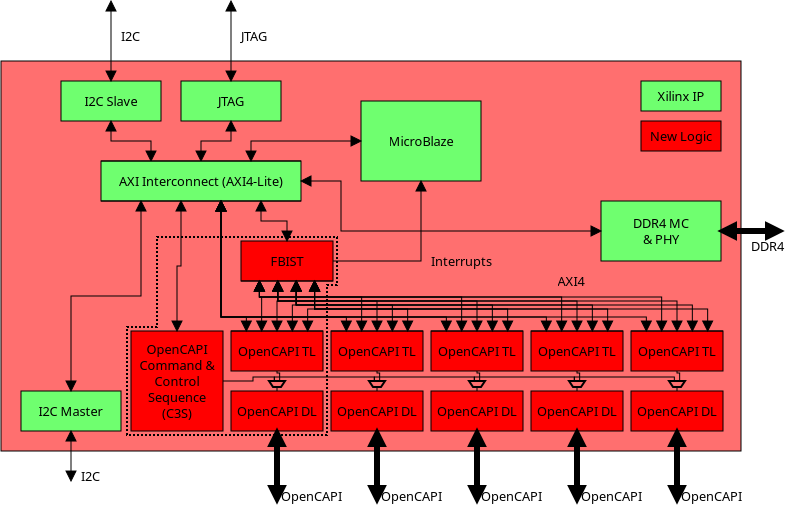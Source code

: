 <?xml version="1.0" encoding="UTF-8"?>
<dia:diagram xmlns:dia="http://www.lysator.liu.se/~alla/dia/">
  <dia:layer name="Background" visible="true" active="true">
    <dia:object type="Standard - Box" version="0" id="O0">
      <dia:attribute name="obj_pos">
        <dia:point val="6,-1"/>
      </dia:attribute>
      <dia:attribute name="obj_bb">
        <dia:rectangle val="6,-1;43,18.5"/>
      </dia:attribute>
      <dia:attribute name="elem_corner">
        <dia:point val="6,-1"/>
      </dia:attribute>
      <dia:attribute name="elem_width">
        <dia:real val="37"/>
      </dia:attribute>
      <dia:attribute name="elem_height">
        <dia:real val="19.5"/>
      </dia:attribute>
      <dia:attribute name="border_width">
        <dia:real val="0"/>
      </dia:attribute>
      <dia:attribute name="inner_color">
        <dia:color val="#ff6f6f"/>
      </dia:attribute>
      <dia:attribute name="show_background">
        <dia:boolean val="true"/>
      </dia:attribute>
    </dia:object>
    <dia:object type="Standard - Polygon" version="0" id="O1">
      <dia:attribute name="obj_pos">
        <dia:point val="13.8,7.8"/>
      </dia:attribute>
      <dia:attribute name="obj_bb">
        <dia:rectangle val="12.25,7.75;22.85,17.75"/>
      </dia:attribute>
      <dia:attribute name="poly_points">
        <dia:point val="13.8,7.8"/>
        <dia:point val="22.8,7.8"/>
        <dia:point val="22.8,10.2"/>
        <dia:point val="22.3,10.2"/>
        <dia:point val="22.3,17.7"/>
        <dia:point val="12.3,17.7"/>
        <dia:point val="12.3,12.3"/>
        <dia:point val="13.8,12.3"/>
      </dia:attribute>
      <dia:attribute name="line_width">
        <dia:real val="0.1"/>
      </dia:attribute>
      <dia:attribute name="show_background">
        <dia:boolean val="false"/>
      </dia:attribute>
      <dia:attribute name="line_style">
        <dia:enum val="4"/>
      </dia:attribute>
    </dia:object>
    <dia:object type="Standard - Box" version="0" id="O2">
      <dia:attribute name="obj_pos">
        <dia:point val="7,15.5"/>
      </dia:attribute>
      <dia:attribute name="obj_bb">
        <dia:rectangle val="7,15.5;12,17.5"/>
      </dia:attribute>
      <dia:attribute name="elem_corner">
        <dia:point val="7,15.5"/>
      </dia:attribute>
      <dia:attribute name="elem_width">
        <dia:real val="5"/>
      </dia:attribute>
      <dia:attribute name="elem_height">
        <dia:real val="2"/>
      </dia:attribute>
      <dia:attribute name="border_width">
        <dia:real val="0"/>
      </dia:attribute>
      <dia:attribute name="inner_color">
        <dia:color val="#6fff6f"/>
      </dia:attribute>
      <dia:attribute name="show_background">
        <dia:boolean val="true"/>
      </dia:attribute>
    </dia:object>
    <dia:object type="Standard - Text" version="1" id="O3">
      <dia:attribute name="obj_pos">
        <dia:point val="9.5,16.5"/>
      </dia:attribute>
      <dia:attribute name="obj_bb">
        <dia:rectangle val="7.784,16.126;11.216,16.874"/>
      </dia:attribute>
      <dia:attribute name="text">
        <dia:composite type="text">
          <dia:attribute name="string">
            <dia:string>#I2C Master#</dia:string>
          </dia:attribute>
          <dia:attribute name="font">
            <dia:font family="sans" style="0" name="Helvetica"/>
          </dia:attribute>
          <dia:attribute name="height">
            <dia:real val="0.8"/>
          </dia:attribute>
          <dia:attribute name="pos">
            <dia:point val="9.5,16.721"/>
          </dia:attribute>
          <dia:attribute name="color">
            <dia:color val="#000000"/>
          </dia:attribute>
          <dia:attribute name="alignment">
            <dia:enum val="1"/>
          </dia:attribute>
        </dia:composite>
      </dia:attribute>
      <dia:attribute name="valign">
        <dia:enum val="2"/>
      </dia:attribute>
      <dia:connections>
        <dia:connection handle="0" to="O2" connection="8"/>
      </dia:connections>
    </dia:object>
    <dia:object type="Standard - Box" version="0" id="O4">
      <dia:attribute name="obj_pos">
        <dia:point val="15,0"/>
      </dia:attribute>
      <dia:attribute name="obj_bb">
        <dia:rectangle val="15,0;20,2"/>
      </dia:attribute>
      <dia:attribute name="elem_corner">
        <dia:point val="15,0"/>
      </dia:attribute>
      <dia:attribute name="elem_width">
        <dia:real val="5"/>
      </dia:attribute>
      <dia:attribute name="elem_height">
        <dia:real val="2"/>
      </dia:attribute>
      <dia:attribute name="border_width">
        <dia:real val="0"/>
      </dia:attribute>
      <dia:attribute name="inner_color">
        <dia:color val="#6fff6f"/>
      </dia:attribute>
      <dia:attribute name="show_background">
        <dia:boolean val="true"/>
      </dia:attribute>
    </dia:object>
    <dia:object type="Standard - Text" version="1" id="O5">
      <dia:attribute name="obj_pos">
        <dia:point val="17.5,1"/>
      </dia:attribute>
      <dia:attribute name="obj_bb">
        <dia:rectangle val="16.774,0.626;18.226,1.374"/>
      </dia:attribute>
      <dia:attribute name="text">
        <dia:composite type="text">
          <dia:attribute name="string">
            <dia:string>#JTAG#</dia:string>
          </dia:attribute>
          <dia:attribute name="font">
            <dia:font family="sans" style="0" name="Helvetica"/>
          </dia:attribute>
          <dia:attribute name="height">
            <dia:real val="0.8"/>
          </dia:attribute>
          <dia:attribute name="pos">
            <dia:point val="17.5,1.221"/>
          </dia:attribute>
          <dia:attribute name="color">
            <dia:color val="#000000"/>
          </dia:attribute>
          <dia:attribute name="alignment">
            <dia:enum val="1"/>
          </dia:attribute>
        </dia:composite>
      </dia:attribute>
      <dia:attribute name="valign">
        <dia:enum val="2"/>
      </dia:attribute>
      <dia:connections>
        <dia:connection handle="0" to="O4" connection="8"/>
      </dia:connections>
    </dia:object>
    <dia:object type="Standard - Box" version="0" id="O6">
      <dia:attribute name="obj_pos">
        <dia:point val="18,8"/>
      </dia:attribute>
      <dia:attribute name="obj_bb">
        <dia:rectangle val="18,8;22.6,10"/>
      </dia:attribute>
      <dia:attribute name="elem_corner">
        <dia:point val="18,8"/>
      </dia:attribute>
      <dia:attribute name="elem_width">
        <dia:real val="4.6"/>
      </dia:attribute>
      <dia:attribute name="elem_height">
        <dia:real val="2"/>
      </dia:attribute>
      <dia:attribute name="border_width">
        <dia:real val="0"/>
      </dia:attribute>
      <dia:attribute name="inner_color">
        <dia:color val="#ff0000"/>
      </dia:attribute>
      <dia:attribute name="show_background">
        <dia:boolean val="true"/>
      </dia:attribute>
    </dia:object>
    <dia:object type="Standard - Text" version="1" id="O7">
      <dia:attribute name="obj_pos">
        <dia:point val="20.3,9"/>
      </dia:attribute>
      <dia:attribute name="obj_bb">
        <dia:rectangle val="19.402,8.626;21.198,9.374"/>
      </dia:attribute>
      <dia:attribute name="text">
        <dia:composite type="text">
          <dia:attribute name="string">
            <dia:string>#FBIST#</dia:string>
          </dia:attribute>
          <dia:attribute name="font">
            <dia:font family="sans" style="0" name="Helvetica"/>
          </dia:attribute>
          <dia:attribute name="height">
            <dia:real val="0.8"/>
          </dia:attribute>
          <dia:attribute name="pos">
            <dia:point val="20.3,9.221"/>
          </dia:attribute>
          <dia:attribute name="color">
            <dia:color val="#000000"/>
          </dia:attribute>
          <dia:attribute name="alignment">
            <dia:enum val="1"/>
          </dia:attribute>
        </dia:composite>
      </dia:attribute>
      <dia:attribute name="valign">
        <dia:enum val="2"/>
      </dia:attribute>
      <dia:connections>
        <dia:connection handle="0" to="O6" connection="8"/>
      </dia:connections>
    </dia:object>
    <dia:object type="Standard - ZigZagLine" version="1" id="O8">
      <dia:attribute name="obj_pos">
        <dia:point val="17.5,2"/>
      </dia:attribute>
      <dia:attribute name="obj_bb">
        <dia:rectangle val="15.75,2;17.75,4"/>
      </dia:attribute>
      <dia:attribute name="orth_points">
        <dia:point val="17.5,2"/>
        <dia:point val="17.5,3"/>
        <dia:point val="16,3"/>
        <dia:point val="16,4"/>
      </dia:attribute>
      <dia:attribute name="orth_orient">
        <dia:enum val="1"/>
        <dia:enum val="0"/>
        <dia:enum val="1"/>
      </dia:attribute>
      <dia:attribute name="autorouting">
        <dia:boolean val="true"/>
      </dia:attribute>
      <dia:attribute name="line_width">
        <dia:real val="0"/>
      </dia:attribute>
      <dia:attribute name="start_arrow">
        <dia:enum val="3"/>
      </dia:attribute>
      <dia:attribute name="start_arrow_length">
        <dia:real val="0.5"/>
      </dia:attribute>
      <dia:attribute name="start_arrow_width">
        <dia:real val="0.5"/>
      </dia:attribute>
      <dia:attribute name="end_arrow">
        <dia:enum val="3"/>
      </dia:attribute>
      <dia:attribute name="end_arrow_length">
        <dia:real val="0.5"/>
      </dia:attribute>
      <dia:attribute name="end_arrow_width">
        <dia:real val="0.5"/>
      </dia:attribute>
      <dia:connections>
        <dia:connection handle="0" to="O4" connection="6"/>
        <dia:connection handle="1" to="O24" connection="1"/>
      </dia:connections>
    </dia:object>
    <dia:object type="Standard - Box" version="0" id="O9">
      <dia:attribute name="obj_pos">
        <dia:point val="38,0"/>
      </dia:attribute>
      <dia:attribute name="obj_bb">
        <dia:rectangle val="38,0;42,1.5"/>
      </dia:attribute>
      <dia:attribute name="elem_corner">
        <dia:point val="38,0"/>
      </dia:attribute>
      <dia:attribute name="elem_width">
        <dia:real val="4"/>
      </dia:attribute>
      <dia:attribute name="elem_height">
        <dia:real val="1.5"/>
      </dia:attribute>
      <dia:attribute name="border_width">
        <dia:real val="0"/>
      </dia:attribute>
      <dia:attribute name="inner_color">
        <dia:color val="#6fff6f"/>
      </dia:attribute>
      <dia:attribute name="show_background">
        <dia:boolean val="true"/>
      </dia:attribute>
    </dia:object>
    <dia:object type="Standard - Text" version="1" id="O10">
      <dia:attribute name="obj_pos">
        <dia:point val="40,0.75"/>
      </dia:attribute>
      <dia:attribute name="obj_bb">
        <dia:rectangle val="38.734,0.376;41.266,1.124"/>
      </dia:attribute>
      <dia:attribute name="text">
        <dia:composite type="text">
          <dia:attribute name="string">
            <dia:string>#Xilinx IP#</dia:string>
          </dia:attribute>
          <dia:attribute name="font">
            <dia:font family="sans" style="0" name="Helvetica"/>
          </dia:attribute>
          <dia:attribute name="height">
            <dia:real val="0.8"/>
          </dia:attribute>
          <dia:attribute name="pos">
            <dia:point val="40,0.971"/>
          </dia:attribute>
          <dia:attribute name="color">
            <dia:color val="#000000"/>
          </dia:attribute>
          <dia:attribute name="alignment">
            <dia:enum val="1"/>
          </dia:attribute>
        </dia:composite>
      </dia:attribute>
      <dia:attribute name="valign">
        <dia:enum val="2"/>
      </dia:attribute>
      <dia:connections>
        <dia:connection handle="0" to="O9" connection="8"/>
      </dia:connections>
    </dia:object>
    <dia:object type="Standard - Box" version="0" id="O11">
      <dia:attribute name="obj_pos">
        <dia:point val="9,0"/>
      </dia:attribute>
      <dia:attribute name="obj_bb">
        <dia:rectangle val="9,0;14,2"/>
      </dia:attribute>
      <dia:attribute name="elem_corner">
        <dia:point val="9,0"/>
      </dia:attribute>
      <dia:attribute name="elem_width">
        <dia:real val="5"/>
      </dia:attribute>
      <dia:attribute name="elem_height">
        <dia:real val="2"/>
      </dia:attribute>
      <dia:attribute name="border_width">
        <dia:real val="0"/>
      </dia:attribute>
      <dia:attribute name="inner_color">
        <dia:color val="#6fff6f"/>
      </dia:attribute>
      <dia:attribute name="show_background">
        <dia:boolean val="true"/>
      </dia:attribute>
    </dia:object>
    <dia:object type="Standard - Text" version="1" id="O12">
      <dia:attribute name="obj_pos">
        <dia:point val="11.5,1"/>
      </dia:attribute>
      <dia:attribute name="obj_bb">
        <dia:rectangle val="10,0.626;13,1.374"/>
      </dia:attribute>
      <dia:attribute name="text">
        <dia:composite type="text">
          <dia:attribute name="string">
            <dia:string>#I2C Slave#</dia:string>
          </dia:attribute>
          <dia:attribute name="font">
            <dia:font family="sans" style="0" name="Helvetica"/>
          </dia:attribute>
          <dia:attribute name="height">
            <dia:real val="0.8"/>
          </dia:attribute>
          <dia:attribute name="pos">
            <dia:point val="11.5,1.221"/>
          </dia:attribute>
          <dia:attribute name="color">
            <dia:color val="#000000"/>
          </dia:attribute>
          <dia:attribute name="alignment">
            <dia:enum val="1"/>
          </dia:attribute>
        </dia:composite>
      </dia:attribute>
      <dia:attribute name="valign">
        <dia:enum val="2"/>
      </dia:attribute>
      <dia:connections>
        <dia:connection handle="0" to="O11" connection="8"/>
      </dia:connections>
    </dia:object>
    <dia:object type="Standard - ZigZagLine" version="1" id="O13">
      <dia:attribute name="obj_pos">
        <dia:point val="11.5,2"/>
      </dia:attribute>
      <dia:attribute name="obj_bb">
        <dia:rectangle val="11.25,2;13.75,4"/>
      </dia:attribute>
      <dia:attribute name="orth_points">
        <dia:point val="11.5,2"/>
        <dia:point val="11.5,3"/>
        <dia:point val="13.5,3"/>
        <dia:point val="13.5,4"/>
      </dia:attribute>
      <dia:attribute name="orth_orient">
        <dia:enum val="1"/>
        <dia:enum val="0"/>
        <dia:enum val="1"/>
      </dia:attribute>
      <dia:attribute name="autorouting">
        <dia:boolean val="true"/>
      </dia:attribute>
      <dia:attribute name="line_width">
        <dia:real val="0"/>
      </dia:attribute>
      <dia:attribute name="start_arrow">
        <dia:enum val="3"/>
      </dia:attribute>
      <dia:attribute name="start_arrow_length">
        <dia:real val="0.5"/>
      </dia:attribute>
      <dia:attribute name="start_arrow_width">
        <dia:real val="0.5"/>
      </dia:attribute>
      <dia:attribute name="end_arrow">
        <dia:enum val="3"/>
      </dia:attribute>
      <dia:attribute name="end_arrow_length">
        <dia:real val="0.5"/>
      </dia:attribute>
      <dia:attribute name="end_arrow_width">
        <dia:real val="0.5"/>
      </dia:attribute>
      <dia:connections>
        <dia:connection handle="0" to="O11" connection="6"/>
        <dia:connection handle="1" to="O24" connection="0"/>
      </dia:connections>
    </dia:object>
    <dia:object type="Standard - Box" version="0" id="O14">
      <dia:attribute name="obj_pos">
        <dia:point val="38,2"/>
      </dia:attribute>
      <dia:attribute name="obj_bb">
        <dia:rectangle val="38,2;42,3.5"/>
      </dia:attribute>
      <dia:attribute name="elem_corner">
        <dia:point val="38,2"/>
      </dia:attribute>
      <dia:attribute name="elem_width">
        <dia:real val="4"/>
      </dia:attribute>
      <dia:attribute name="elem_height">
        <dia:real val="1.5"/>
      </dia:attribute>
      <dia:attribute name="border_width">
        <dia:real val="0"/>
      </dia:attribute>
      <dia:attribute name="inner_color">
        <dia:color val="#ff0000"/>
      </dia:attribute>
      <dia:attribute name="show_background">
        <dia:boolean val="true"/>
      </dia:attribute>
    </dia:object>
    <dia:object type="Standard - Text" version="1" id="O15">
      <dia:attribute name="obj_pos">
        <dia:point val="40,2.75"/>
      </dia:attribute>
      <dia:attribute name="obj_bb">
        <dia:rectangle val="38.361,2.376;41.639,3.124"/>
      </dia:attribute>
      <dia:attribute name="text">
        <dia:composite type="text">
          <dia:attribute name="string">
            <dia:string>#New Logic#</dia:string>
          </dia:attribute>
          <dia:attribute name="font">
            <dia:font family="sans" style="0" name="Helvetica"/>
          </dia:attribute>
          <dia:attribute name="height">
            <dia:real val="0.8"/>
          </dia:attribute>
          <dia:attribute name="pos">
            <dia:point val="40,2.971"/>
          </dia:attribute>
          <dia:attribute name="color">
            <dia:color val="#000000"/>
          </dia:attribute>
          <dia:attribute name="alignment">
            <dia:enum val="1"/>
          </dia:attribute>
        </dia:composite>
      </dia:attribute>
      <dia:attribute name="valign">
        <dia:enum val="2"/>
      </dia:attribute>
      <dia:connections>
        <dia:connection handle="0" to="O14" connection="8"/>
      </dia:connections>
    </dia:object>
    <dia:object type="Standard - Text" version="1" id="O16">
      <dia:attribute name="obj_pos">
        <dia:point val="12,-2"/>
      </dia:attribute>
      <dia:attribute name="obj_bb">
        <dia:rectangle val="12,-2.595;13.045,-1.847"/>
      </dia:attribute>
      <dia:attribute name="text">
        <dia:composite type="text">
          <dia:attribute name="string">
            <dia:string>#I2C#</dia:string>
          </dia:attribute>
          <dia:attribute name="font">
            <dia:font family="sans" style="0" name="Helvetica"/>
          </dia:attribute>
          <dia:attribute name="height">
            <dia:real val="0.8"/>
          </dia:attribute>
          <dia:attribute name="pos">
            <dia:point val="12,-2"/>
          </dia:attribute>
          <dia:attribute name="color">
            <dia:color val="#000000"/>
          </dia:attribute>
          <dia:attribute name="alignment">
            <dia:enum val="0"/>
          </dia:attribute>
        </dia:composite>
      </dia:attribute>
      <dia:attribute name="valign">
        <dia:enum val="3"/>
      </dia:attribute>
    </dia:object>
    <dia:object type="Standard - Box" version="0" id="O17">
      <dia:attribute name="obj_pos">
        <dia:point val="12.5,12.5"/>
      </dia:attribute>
      <dia:attribute name="obj_bb">
        <dia:rectangle val="12.5,12.5;17.1,17.5"/>
      </dia:attribute>
      <dia:attribute name="elem_corner">
        <dia:point val="12.5,12.5"/>
      </dia:attribute>
      <dia:attribute name="elem_width">
        <dia:real val="4.6"/>
      </dia:attribute>
      <dia:attribute name="elem_height">
        <dia:real val="5"/>
      </dia:attribute>
      <dia:attribute name="border_width">
        <dia:real val="0"/>
      </dia:attribute>
      <dia:attribute name="inner_color">
        <dia:color val="#ff0000"/>
      </dia:attribute>
      <dia:attribute name="show_background">
        <dia:boolean val="true"/>
      </dia:attribute>
    </dia:object>
    <dia:object type="Standard - Text" version="1" id="O18">
      <dia:attribute name="obj_pos">
        <dia:point val="14.8,15"/>
      </dia:attribute>
      <dia:attribute name="obj_bb">
        <dia:rectangle val="12.804,13.026;16.796,16.974"/>
      </dia:attribute>
      <dia:attribute name="text">
        <dia:composite type="text">
          <dia:attribute name="string">
            <dia:string>#OpenCAPI
Command &amp;
Control
Sequence
(C3S)#</dia:string>
          </dia:attribute>
          <dia:attribute name="font">
            <dia:font family="sans" style="0" name="Helvetica"/>
          </dia:attribute>
          <dia:attribute name="height">
            <dia:real val="0.8"/>
          </dia:attribute>
          <dia:attribute name="pos">
            <dia:point val="14.8,13.621"/>
          </dia:attribute>
          <dia:attribute name="color">
            <dia:color val="#000000"/>
          </dia:attribute>
          <dia:attribute name="alignment">
            <dia:enum val="1"/>
          </dia:attribute>
        </dia:composite>
      </dia:attribute>
      <dia:attribute name="valign">
        <dia:enum val="2"/>
      </dia:attribute>
      <dia:connections>
        <dia:connection handle="0" to="O17" connection="8"/>
      </dia:connections>
    </dia:object>
    <dia:object type="Standard - Box" version="0" id="O19">
      <dia:attribute name="obj_pos">
        <dia:point val="24,1"/>
      </dia:attribute>
      <dia:attribute name="obj_bb">
        <dia:rectangle val="24,1;30,5"/>
      </dia:attribute>
      <dia:attribute name="elem_corner">
        <dia:point val="24,1"/>
      </dia:attribute>
      <dia:attribute name="elem_width">
        <dia:real val="6"/>
      </dia:attribute>
      <dia:attribute name="elem_height">
        <dia:real val="4"/>
      </dia:attribute>
      <dia:attribute name="border_width">
        <dia:real val="0"/>
      </dia:attribute>
      <dia:attribute name="inner_color">
        <dia:color val="#6fff6f"/>
      </dia:attribute>
      <dia:attribute name="show_background">
        <dia:boolean val="true"/>
      </dia:attribute>
    </dia:object>
    <dia:object type="Standard - Text" version="1" id="O20">
      <dia:attribute name="obj_pos">
        <dia:point val="27,3"/>
      </dia:attribute>
      <dia:attribute name="obj_bb">
        <dia:rectangle val="25.269,2.626;28.731,3.374"/>
      </dia:attribute>
      <dia:attribute name="text">
        <dia:composite type="text">
          <dia:attribute name="string">
            <dia:string>#MicroBlaze#</dia:string>
          </dia:attribute>
          <dia:attribute name="font">
            <dia:font family="sans" style="0" name="Helvetica"/>
          </dia:attribute>
          <dia:attribute name="height">
            <dia:real val="0.8"/>
          </dia:attribute>
          <dia:attribute name="pos">
            <dia:point val="27,3.221"/>
          </dia:attribute>
          <dia:attribute name="color">
            <dia:color val="#000000"/>
          </dia:attribute>
          <dia:attribute name="alignment">
            <dia:enum val="1"/>
          </dia:attribute>
        </dia:composite>
      </dia:attribute>
      <dia:attribute name="valign">
        <dia:enum val="2"/>
      </dia:attribute>
      <dia:connections>
        <dia:connection handle="0" to="O19" connection="8"/>
      </dia:connections>
    </dia:object>
    <dia:object type="Standard - Text" version="1" id="O21">
      <dia:attribute name="obj_pos">
        <dia:point val="18,-2"/>
      </dia:attribute>
      <dia:attribute name="obj_bb">
        <dia:rectangle val="18,-2.595;19.453,-1.847"/>
      </dia:attribute>
      <dia:attribute name="text">
        <dia:composite type="text">
          <dia:attribute name="string">
            <dia:string>#JTAG#</dia:string>
          </dia:attribute>
          <dia:attribute name="font">
            <dia:font family="sans" style="0" name="Helvetica"/>
          </dia:attribute>
          <dia:attribute name="height">
            <dia:real val="0.8"/>
          </dia:attribute>
          <dia:attribute name="pos">
            <dia:point val="18,-2"/>
          </dia:attribute>
          <dia:attribute name="color">
            <dia:color val="#000000"/>
          </dia:attribute>
          <dia:attribute name="alignment">
            <dia:enum val="0"/>
          </dia:attribute>
        </dia:composite>
      </dia:attribute>
      <dia:attribute name="valign">
        <dia:enum val="3"/>
      </dia:attribute>
    </dia:object>
    <dia:object type="Standard - Box" version="0" id="O22">
      <dia:attribute name="obj_pos">
        <dia:point val="11,4"/>
      </dia:attribute>
      <dia:attribute name="obj_bb">
        <dia:rectangle val="11,4;21,6"/>
      </dia:attribute>
      <dia:attribute name="elem_corner">
        <dia:point val="11,4"/>
      </dia:attribute>
      <dia:attribute name="elem_width">
        <dia:real val="10"/>
      </dia:attribute>
      <dia:attribute name="elem_height">
        <dia:real val="2"/>
      </dia:attribute>
      <dia:attribute name="border_width">
        <dia:real val="0"/>
      </dia:attribute>
      <dia:attribute name="inner_color">
        <dia:color val="#6fff6f"/>
      </dia:attribute>
      <dia:attribute name="show_background">
        <dia:boolean val="true"/>
      </dia:attribute>
    </dia:object>
    <dia:object type="Standard - Text" version="1" id="O23">
      <dia:attribute name="obj_pos">
        <dia:point val="16,5"/>
      </dia:attribute>
      <dia:attribute name="obj_bb">
        <dia:rectangle val="11.554,4.626;20.446,5.374"/>
      </dia:attribute>
      <dia:attribute name="text">
        <dia:composite type="text">
          <dia:attribute name="string">
            <dia:string>#AXI Interconnect (AXI4-Lite)#</dia:string>
          </dia:attribute>
          <dia:attribute name="font">
            <dia:font family="sans" style="0" name="Helvetica"/>
          </dia:attribute>
          <dia:attribute name="height">
            <dia:real val="0.8"/>
          </dia:attribute>
          <dia:attribute name="pos">
            <dia:point val="16,5.221"/>
          </dia:attribute>
          <dia:attribute name="color">
            <dia:color val="#000000"/>
          </dia:attribute>
          <dia:attribute name="alignment">
            <dia:enum val="1"/>
          </dia:attribute>
        </dia:composite>
      </dia:attribute>
      <dia:attribute name="valign">
        <dia:enum val="2"/>
      </dia:attribute>
      <dia:connections>
        <dia:connection handle="0" to="O22" connection="8"/>
      </dia:connections>
    </dia:object>
    <dia:object type="Standard - Line" version="0" id="O24">
      <dia:attribute name="obj_pos">
        <dia:point val="11,4"/>
      </dia:attribute>
      <dia:attribute name="obj_bb">
        <dia:rectangle val="11,4;21,4"/>
      </dia:attribute>
      <dia:attribute name="conn_endpoints">
        <dia:point val="11,4"/>
        <dia:point val="21,4"/>
      </dia:attribute>
      <dia:attribute name="numcp">
        <dia:int val="3"/>
      </dia:attribute>
      <dia:attribute name="line_width">
        <dia:real val="1.175e-38"/>
      </dia:attribute>
      <dia:connections>
        <dia:connection handle="0" to="O22" connection="0"/>
        <dia:connection handle="1" to="O22" connection="2"/>
      </dia:connections>
    </dia:object>
    <dia:object type="Standard - ZigZagLine" version="1" id="O25">
      <dia:attribute name="obj_pos">
        <dia:point val="13,6"/>
      </dia:attribute>
      <dia:attribute name="obj_bb">
        <dia:rectangle val="9.25,6;13.25,15.499"/>
      </dia:attribute>
      <dia:attribute name="orth_points">
        <dia:point val="13,6"/>
        <dia:point val="13,10.75"/>
        <dia:point val="9.5,10.75"/>
        <dia:point val="9.5,15.499"/>
      </dia:attribute>
      <dia:attribute name="orth_orient">
        <dia:enum val="1"/>
        <dia:enum val="0"/>
        <dia:enum val="1"/>
      </dia:attribute>
      <dia:attribute name="autorouting">
        <dia:boolean val="true"/>
      </dia:attribute>
      <dia:attribute name="line_width">
        <dia:real val="0"/>
      </dia:attribute>
      <dia:attribute name="start_arrow">
        <dia:enum val="3"/>
      </dia:attribute>
      <dia:attribute name="start_arrow_length">
        <dia:real val="0.5"/>
      </dia:attribute>
      <dia:attribute name="start_arrow_width">
        <dia:real val="0.5"/>
      </dia:attribute>
      <dia:attribute name="end_arrow">
        <dia:enum val="3"/>
      </dia:attribute>
      <dia:attribute name="end_arrow_length">
        <dia:real val="0.5"/>
      </dia:attribute>
      <dia:attribute name="end_arrow_width">
        <dia:real val="0.5"/>
      </dia:attribute>
      <dia:connections>
        <dia:connection handle="0" to="O110" connection="0"/>
        <dia:connection handle="1" to="O2" connection="8"/>
      </dia:connections>
    </dia:object>
    <dia:object type="Standard - Text" version="1" id="O26">
      <dia:attribute name="obj_pos">
        <dia:point val="10,20"/>
      </dia:attribute>
      <dia:attribute name="obj_bb">
        <dia:rectangle val="10,19.405;11.045,20.152"/>
      </dia:attribute>
      <dia:attribute name="text">
        <dia:composite type="text">
          <dia:attribute name="string">
            <dia:string>#I2C#</dia:string>
          </dia:attribute>
          <dia:attribute name="font">
            <dia:font family="sans" style="0" name="Helvetica"/>
          </dia:attribute>
          <dia:attribute name="height">
            <dia:real val="0.8"/>
          </dia:attribute>
          <dia:attribute name="pos">
            <dia:point val="10,20"/>
          </dia:attribute>
          <dia:attribute name="color">
            <dia:color val="#000000"/>
          </dia:attribute>
          <dia:attribute name="alignment">
            <dia:enum val="0"/>
          </dia:attribute>
        </dia:composite>
      </dia:attribute>
      <dia:attribute name="valign">
        <dia:enum val="3"/>
      </dia:attribute>
    </dia:object>
    <dia:object type="Standard - Text" version="1" id="O27">
      <dia:attribute name="obj_pos">
        <dia:point val="27.5,9"/>
      </dia:attribute>
      <dia:attribute name="obj_bb">
        <dia:rectangle val="27.5,8.626;30.65,9.374"/>
      </dia:attribute>
      <dia:attribute name="text">
        <dia:composite type="text">
          <dia:attribute name="string">
            <dia:string>#Interrupts#</dia:string>
          </dia:attribute>
          <dia:attribute name="font">
            <dia:font family="sans" style="0" name="Helvetica"/>
          </dia:attribute>
          <dia:attribute name="height">
            <dia:real val="0.8"/>
          </dia:attribute>
          <dia:attribute name="pos">
            <dia:point val="27.5,9.221"/>
          </dia:attribute>
          <dia:attribute name="color">
            <dia:color val="#000000"/>
          </dia:attribute>
          <dia:attribute name="alignment">
            <dia:enum val="0"/>
          </dia:attribute>
        </dia:composite>
      </dia:attribute>
      <dia:attribute name="valign">
        <dia:enum val="2"/>
      </dia:attribute>
    </dia:object>
    <dia:object type="Standard - Box" version="0" id="O28">
      <dia:attribute name="obj_pos">
        <dia:point val="32.5,15.5"/>
      </dia:attribute>
      <dia:attribute name="obj_bb">
        <dia:rectangle val="32.5,15.5;37.1,17.5"/>
      </dia:attribute>
      <dia:attribute name="elem_corner">
        <dia:point val="32.5,15.5"/>
      </dia:attribute>
      <dia:attribute name="elem_width">
        <dia:real val="4.6"/>
      </dia:attribute>
      <dia:attribute name="elem_height">
        <dia:real val="2"/>
      </dia:attribute>
      <dia:attribute name="border_width">
        <dia:real val="0"/>
      </dia:attribute>
      <dia:attribute name="inner_color">
        <dia:color val="#ff0000"/>
      </dia:attribute>
      <dia:attribute name="show_background">
        <dia:boolean val="true"/>
      </dia:attribute>
    </dia:object>
    <dia:object type="Standard - Text" version="1" id="O29">
      <dia:attribute name="obj_pos">
        <dia:point val="34.8,16.5"/>
      </dia:attribute>
      <dia:attribute name="obj_bb">
        <dia:rectangle val="32.688,16.126;36.913,16.874"/>
      </dia:attribute>
      <dia:attribute name="text">
        <dia:composite type="text">
          <dia:attribute name="string">
            <dia:string>#OpenCAPI DL#</dia:string>
          </dia:attribute>
          <dia:attribute name="font">
            <dia:font family="sans" style="0" name="Helvetica"/>
          </dia:attribute>
          <dia:attribute name="height">
            <dia:real val="0.8"/>
          </dia:attribute>
          <dia:attribute name="pos">
            <dia:point val="34.8,16.721"/>
          </dia:attribute>
          <dia:attribute name="color">
            <dia:color val="#000000"/>
          </dia:attribute>
          <dia:attribute name="alignment">
            <dia:enum val="1"/>
          </dia:attribute>
        </dia:composite>
      </dia:attribute>
      <dia:attribute name="valign">
        <dia:enum val="2"/>
      </dia:attribute>
      <dia:connections>
        <dia:connection handle="0" to="O28" connection="8"/>
      </dia:connections>
    </dia:object>
    <dia:object type="Standard - Line" version="0" id="O30">
      <dia:attribute name="obj_pos">
        <dia:point val="34.8,17.5"/>
      </dia:attribute>
      <dia:attribute name="obj_bb">
        <dia:rectangle val="34.307,17.315;35.293,21.185"/>
      </dia:attribute>
      <dia:attribute name="conn_endpoints">
        <dia:point val="34.8,17.5"/>
        <dia:point val="34.8,21"/>
      </dia:attribute>
      <dia:attribute name="numcp">
        <dia:int val="1"/>
      </dia:attribute>
      <dia:attribute name="line_width">
        <dia:real val="0.3"/>
      </dia:attribute>
      <dia:attribute name="start_arrow">
        <dia:enum val="3"/>
      </dia:attribute>
      <dia:attribute name="start_arrow_length">
        <dia:real val="0.5"/>
      </dia:attribute>
      <dia:attribute name="start_arrow_width">
        <dia:real val="0.5"/>
      </dia:attribute>
      <dia:attribute name="end_arrow">
        <dia:enum val="3"/>
      </dia:attribute>
      <dia:attribute name="end_arrow_length">
        <dia:real val="0.5"/>
      </dia:attribute>
      <dia:attribute name="end_arrow_width">
        <dia:real val="0.5"/>
      </dia:attribute>
      <dia:connections>
        <dia:connection handle="0" to="O28" connection="6"/>
      </dia:connections>
    </dia:object>
    <dia:object type="Standard - Text" version="1" id="O31">
      <dia:attribute name="obj_pos">
        <dia:point val="35,21"/>
      </dia:attribute>
      <dia:attribute name="obj_bb">
        <dia:rectangle val="35,20.405;38.172,21.152"/>
      </dia:attribute>
      <dia:attribute name="text">
        <dia:composite type="text">
          <dia:attribute name="string">
            <dia:string>#OpenCAPI#</dia:string>
          </dia:attribute>
          <dia:attribute name="font">
            <dia:font family="sans" style="0" name="Helvetica"/>
          </dia:attribute>
          <dia:attribute name="height">
            <dia:real val="0.8"/>
          </dia:attribute>
          <dia:attribute name="pos">
            <dia:point val="35,21"/>
          </dia:attribute>
          <dia:attribute name="color">
            <dia:color val="#000000"/>
          </dia:attribute>
          <dia:attribute name="alignment">
            <dia:enum val="0"/>
          </dia:attribute>
        </dia:composite>
      </dia:attribute>
      <dia:attribute name="valign">
        <dia:enum val="3"/>
      </dia:attribute>
    </dia:object>
    <dia:object type="Standard - Box" version="0" id="O32">
      <dia:attribute name="obj_pos">
        <dia:point val="27.5,15.5"/>
      </dia:attribute>
      <dia:attribute name="obj_bb">
        <dia:rectangle val="27.5,15.5;32.1,17.5"/>
      </dia:attribute>
      <dia:attribute name="elem_corner">
        <dia:point val="27.5,15.5"/>
      </dia:attribute>
      <dia:attribute name="elem_width">
        <dia:real val="4.6"/>
      </dia:attribute>
      <dia:attribute name="elem_height">
        <dia:real val="2"/>
      </dia:attribute>
      <dia:attribute name="border_width">
        <dia:real val="0"/>
      </dia:attribute>
      <dia:attribute name="inner_color">
        <dia:color val="#ff0000"/>
      </dia:attribute>
      <dia:attribute name="show_background">
        <dia:boolean val="true"/>
      </dia:attribute>
    </dia:object>
    <dia:object type="Standard - Text" version="1" id="O33">
      <dia:attribute name="obj_pos">
        <dia:point val="29.8,16.5"/>
      </dia:attribute>
      <dia:attribute name="obj_bb">
        <dia:rectangle val="27.688,16.126;31.913,16.874"/>
      </dia:attribute>
      <dia:attribute name="text">
        <dia:composite type="text">
          <dia:attribute name="string">
            <dia:string>#OpenCAPI DL#</dia:string>
          </dia:attribute>
          <dia:attribute name="font">
            <dia:font family="sans" style="0" name="Helvetica"/>
          </dia:attribute>
          <dia:attribute name="height">
            <dia:real val="0.8"/>
          </dia:attribute>
          <dia:attribute name="pos">
            <dia:point val="29.8,16.721"/>
          </dia:attribute>
          <dia:attribute name="color">
            <dia:color val="#000000"/>
          </dia:attribute>
          <dia:attribute name="alignment">
            <dia:enum val="1"/>
          </dia:attribute>
        </dia:composite>
      </dia:attribute>
      <dia:attribute name="valign">
        <dia:enum val="2"/>
      </dia:attribute>
      <dia:connections>
        <dia:connection handle="0" to="O32" connection="8"/>
      </dia:connections>
    </dia:object>
    <dia:object type="Standard - Line" version="0" id="O34">
      <dia:attribute name="obj_pos">
        <dia:point val="29.8,17.5"/>
      </dia:attribute>
      <dia:attribute name="obj_bb">
        <dia:rectangle val="29.307,17.315;30.293,21.185"/>
      </dia:attribute>
      <dia:attribute name="conn_endpoints">
        <dia:point val="29.8,17.5"/>
        <dia:point val="29.8,21"/>
      </dia:attribute>
      <dia:attribute name="numcp">
        <dia:int val="1"/>
      </dia:attribute>
      <dia:attribute name="line_width">
        <dia:real val="0.3"/>
      </dia:attribute>
      <dia:attribute name="start_arrow">
        <dia:enum val="3"/>
      </dia:attribute>
      <dia:attribute name="start_arrow_length">
        <dia:real val="0.5"/>
      </dia:attribute>
      <dia:attribute name="start_arrow_width">
        <dia:real val="0.5"/>
      </dia:attribute>
      <dia:attribute name="end_arrow">
        <dia:enum val="3"/>
      </dia:attribute>
      <dia:attribute name="end_arrow_length">
        <dia:real val="0.5"/>
      </dia:attribute>
      <dia:attribute name="end_arrow_width">
        <dia:real val="0.5"/>
      </dia:attribute>
      <dia:connections>
        <dia:connection handle="0" to="O32" connection="6"/>
      </dia:connections>
    </dia:object>
    <dia:object type="Standard - Text" version="1" id="O35">
      <dia:attribute name="obj_pos">
        <dia:point val="30,21"/>
      </dia:attribute>
      <dia:attribute name="obj_bb">
        <dia:rectangle val="30,20.405;33.172,21.152"/>
      </dia:attribute>
      <dia:attribute name="text">
        <dia:composite type="text">
          <dia:attribute name="string">
            <dia:string>#OpenCAPI#</dia:string>
          </dia:attribute>
          <dia:attribute name="font">
            <dia:font family="sans" style="0" name="Helvetica"/>
          </dia:attribute>
          <dia:attribute name="height">
            <dia:real val="0.8"/>
          </dia:attribute>
          <dia:attribute name="pos">
            <dia:point val="30,21"/>
          </dia:attribute>
          <dia:attribute name="color">
            <dia:color val="#000000"/>
          </dia:attribute>
          <dia:attribute name="alignment">
            <dia:enum val="0"/>
          </dia:attribute>
        </dia:composite>
      </dia:attribute>
      <dia:attribute name="valign">
        <dia:enum val="3"/>
      </dia:attribute>
    </dia:object>
    <dia:object type="Standard - Box" version="0" id="O36">
      <dia:attribute name="obj_pos">
        <dia:point val="37.5,15.5"/>
      </dia:attribute>
      <dia:attribute name="obj_bb">
        <dia:rectangle val="37.5,15.5;42.1,17.5"/>
      </dia:attribute>
      <dia:attribute name="elem_corner">
        <dia:point val="37.5,15.5"/>
      </dia:attribute>
      <dia:attribute name="elem_width">
        <dia:real val="4.6"/>
      </dia:attribute>
      <dia:attribute name="elem_height">
        <dia:real val="2"/>
      </dia:attribute>
      <dia:attribute name="border_width">
        <dia:real val="0"/>
      </dia:attribute>
      <dia:attribute name="inner_color">
        <dia:color val="#ff0000"/>
      </dia:attribute>
      <dia:attribute name="show_background">
        <dia:boolean val="true"/>
      </dia:attribute>
    </dia:object>
    <dia:object type="Standard - Text" version="1" id="O37">
      <dia:attribute name="obj_pos">
        <dia:point val="39.8,16.5"/>
      </dia:attribute>
      <dia:attribute name="obj_bb">
        <dia:rectangle val="37.688,16.126;41.913,16.874"/>
      </dia:attribute>
      <dia:attribute name="text">
        <dia:composite type="text">
          <dia:attribute name="string">
            <dia:string>#OpenCAPI DL#</dia:string>
          </dia:attribute>
          <dia:attribute name="font">
            <dia:font family="sans" style="0" name="Helvetica"/>
          </dia:attribute>
          <dia:attribute name="height">
            <dia:real val="0.8"/>
          </dia:attribute>
          <dia:attribute name="pos">
            <dia:point val="39.8,16.721"/>
          </dia:attribute>
          <dia:attribute name="color">
            <dia:color val="#000000"/>
          </dia:attribute>
          <dia:attribute name="alignment">
            <dia:enum val="1"/>
          </dia:attribute>
        </dia:composite>
      </dia:attribute>
      <dia:attribute name="valign">
        <dia:enum val="2"/>
      </dia:attribute>
      <dia:connections>
        <dia:connection handle="0" to="O36" connection="8"/>
      </dia:connections>
    </dia:object>
    <dia:object type="Standard - Line" version="0" id="O38">
      <dia:attribute name="obj_pos">
        <dia:point val="39.8,17.5"/>
      </dia:attribute>
      <dia:attribute name="obj_bb">
        <dia:rectangle val="39.307,17.315;40.293,21.185"/>
      </dia:attribute>
      <dia:attribute name="conn_endpoints">
        <dia:point val="39.8,17.5"/>
        <dia:point val="39.8,21"/>
      </dia:attribute>
      <dia:attribute name="numcp">
        <dia:int val="1"/>
      </dia:attribute>
      <dia:attribute name="line_width">
        <dia:real val="0.3"/>
      </dia:attribute>
      <dia:attribute name="start_arrow">
        <dia:enum val="3"/>
      </dia:attribute>
      <dia:attribute name="start_arrow_length">
        <dia:real val="0.5"/>
      </dia:attribute>
      <dia:attribute name="start_arrow_width">
        <dia:real val="0.5"/>
      </dia:attribute>
      <dia:attribute name="end_arrow">
        <dia:enum val="3"/>
      </dia:attribute>
      <dia:attribute name="end_arrow_length">
        <dia:real val="0.5"/>
      </dia:attribute>
      <dia:attribute name="end_arrow_width">
        <dia:real val="0.5"/>
      </dia:attribute>
      <dia:connections>
        <dia:connection handle="0" to="O36" connection="6"/>
      </dia:connections>
    </dia:object>
    <dia:object type="Standard - Text" version="1" id="O39">
      <dia:attribute name="obj_pos">
        <dia:point val="40,21"/>
      </dia:attribute>
      <dia:attribute name="obj_bb">
        <dia:rectangle val="40,20.405;43.172,21.152"/>
      </dia:attribute>
      <dia:attribute name="text">
        <dia:composite type="text">
          <dia:attribute name="string">
            <dia:string>#OpenCAPI#</dia:string>
          </dia:attribute>
          <dia:attribute name="font">
            <dia:font family="sans" style="0" name="Helvetica"/>
          </dia:attribute>
          <dia:attribute name="height">
            <dia:real val="0.8"/>
          </dia:attribute>
          <dia:attribute name="pos">
            <dia:point val="40,21"/>
          </dia:attribute>
          <dia:attribute name="color">
            <dia:color val="#000000"/>
          </dia:attribute>
          <dia:attribute name="alignment">
            <dia:enum val="0"/>
          </dia:attribute>
        </dia:composite>
      </dia:attribute>
      <dia:attribute name="valign">
        <dia:enum val="3"/>
      </dia:attribute>
    </dia:object>
    <dia:object type="Standard - Box" version="0" id="O40">
      <dia:attribute name="obj_pos">
        <dia:point val="22.5,15.5"/>
      </dia:attribute>
      <dia:attribute name="obj_bb">
        <dia:rectangle val="22.5,15.5;27.1,17.5"/>
      </dia:attribute>
      <dia:attribute name="elem_corner">
        <dia:point val="22.5,15.5"/>
      </dia:attribute>
      <dia:attribute name="elem_width">
        <dia:real val="4.6"/>
      </dia:attribute>
      <dia:attribute name="elem_height">
        <dia:real val="2"/>
      </dia:attribute>
      <dia:attribute name="border_width">
        <dia:real val="0"/>
      </dia:attribute>
      <dia:attribute name="inner_color">
        <dia:color val="#ff0000"/>
      </dia:attribute>
      <dia:attribute name="show_background">
        <dia:boolean val="true"/>
      </dia:attribute>
    </dia:object>
    <dia:object type="Standard - Text" version="1" id="O41">
      <dia:attribute name="obj_pos">
        <dia:point val="24.8,16.5"/>
      </dia:attribute>
      <dia:attribute name="obj_bb">
        <dia:rectangle val="22.688,16.126;26.913,16.874"/>
      </dia:attribute>
      <dia:attribute name="text">
        <dia:composite type="text">
          <dia:attribute name="string">
            <dia:string>#OpenCAPI DL#</dia:string>
          </dia:attribute>
          <dia:attribute name="font">
            <dia:font family="sans" style="0" name="Helvetica"/>
          </dia:attribute>
          <dia:attribute name="height">
            <dia:real val="0.8"/>
          </dia:attribute>
          <dia:attribute name="pos">
            <dia:point val="24.8,16.721"/>
          </dia:attribute>
          <dia:attribute name="color">
            <dia:color val="#000000"/>
          </dia:attribute>
          <dia:attribute name="alignment">
            <dia:enum val="1"/>
          </dia:attribute>
        </dia:composite>
      </dia:attribute>
      <dia:attribute name="valign">
        <dia:enum val="2"/>
      </dia:attribute>
      <dia:connections>
        <dia:connection handle="0" to="O40" connection="8"/>
      </dia:connections>
    </dia:object>
    <dia:object type="Standard - Line" version="0" id="O42">
      <dia:attribute name="obj_pos">
        <dia:point val="24.8,17.5"/>
      </dia:attribute>
      <dia:attribute name="obj_bb">
        <dia:rectangle val="24.307,17.315;25.293,21.185"/>
      </dia:attribute>
      <dia:attribute name="conn_endpoints">
        <dia:point val="24.8,17.5"/>
        <dia:point val="24.8,21"/>
      </dia:attribute>
      <dia:attribute name="numcp">
        <dia:int val="1"/>
      </dia:attribute>
      <dia:attribute name="line_width">
        <dia:real val="0.3"/>
      </dia:attribute>
      <dia:attribute name="start_arrow">
        <dia:enum val="3"/>
      </dia:attribute>
      <dia:attribute name="start_arrow_length">
        <dia:real val="0.5"/>
      </dia:attribute>
      <dia:attribute name="start_arrow_width">
        <dia:real val="0.5"/>
      </dia:attribute>
      <dia:attribute name="end_arrow">
        <dia:enum val="3"/>
      </dia:attribute>
      <dia:attribute name="end_arrow_length">
        <dia:real val="0.5"/>
      </dia:attribute>
      <dia:attribute name="end_arrow_width">
        <dia:real val="0.5"/>
      </dia:attribute>
      <dia:connections>
        <dia:connection handle="0" to="O40" connection="6"/>
      </dia:connections>
    </dia:object>
    <dia:object type="Standard - Text" version="1" id="O43">
      <dia:attribute name="obj_pos">
        <dia:point val="25,21"/>
      </dia:attribute>
      <dia:attribute name="obj_bb">
        <dia:rectangle val="25,20.405;28.172,21.152"/>
      </dia:attribute>
      <dia:attribute name="text">
        <dia:composite type="text">
          <dia:attribute name="string">
            <dia:string>#OpenCAPI#</dia:string>
          </dia:attribute>
          <dia:attribute name="font">
            <dia:font family="sans" style="0" name="Helvetica"/>
          </dia:attribute>
          <dia:attribute name="height">
            <dia:real val="0.8"/>
          </dia:attribute>
          <dia:attribute name="pos">
            <dia:point val="25,21"/>
          </dia:attribute>
          <dia:attribute name="color">
            <dia:color val="#000000"/>
          </dia:attribute>
          <dia:attribute name="alignment">
            <dia:enum val="0"/>
          </dia:attribute>
        </dia:composite>
      </dia:attribute>
      <dia:attribute name="valign">
        <dia:enum val="3"/>
      </dia:attribute>
    </dia:object>
    <dia:object type="Standard - Box" version="0" id="O44">
      <dia:attribute name="obj_pos">
        <dia:point val="17.5,15.5"/>
      </dia:attribute>
      <dia:attribute name="obj_bb">
        <dia:rectangle val="17.5,15.5;22.1,17.5"/>
      </dia:attribute>
      <dia:attribute name="elem_corner">
        <dia:point val="17.5,15.5"/>
      </dia:attribute>
      <dia:attribute name="elem_width">
        <dia:real val="4.6"/>
      </dia:attribute>
      <dia:attribute name="elem_height">
        <dia:real val="2"/>
      </dia:attribute>
      <dia:attribute name="border_width">
        <dia:real val="0"/>
      </dia:attribute>
      <dia:attribute name="inner_color">
        <dia:color val="#ff0000"/>
      </dia:attribute>
      <dia:attribute name="show_background">
        <dia:boolean val="true"/>
      </dia:attribute>
    </dia:object>
    <dia:object type="Standard - Text" version="1" id="O45">
      <dia:attribute name="obj_pos">
        <dia:point val="19.8,16.5"/>
      </dia:attribute>
      <dia:attribute name="obj_bb">
        <dia:rectangle val="17.688,16.126;21.913,16.874"/>
      </dia:attribute>
      <dia:attribute name="text">
        <dia:composite type="text">
          <dia:attribute name="string">
            <dia:string>#OpenCAPI DL#</dia:string>
          </dia:attribute>
          <dia:attribute name="font">
            <dia:font family="sans" style="0" name="Helvetica"/>
          </dia:attribute>
          <dia:attribute name="height">
            <dia:real val="0.8"/>
          </dia:attribute>
          <dia:attribute name="pos">
            <dia:point val="19.8,16.721"/>
          </dia:attribute>
          <dia:attribute name="color">
            <dia:color val="#000000"/>
          </dia:attribute>
          <dia:attribute name="alignment">
            <dia:enum val="1"/>
          </dia:attribute>
        </dia:composite>
      </dia:attribute>
      <dia:attribute name="valign">
        <dia:enum val="2"/>
      </dia:attribute>
      <dia:connections>
        <dia:connection handle="0" to="O44" connection="8"/>
      </dia:connections>
    </dia:object>
    <dia:object type="Standard - Line" version="0" id="O46">
      <dia:attribute name="obj_pos">
        <dia:point val="19.8,17.5"/>
      </dia:attribute>
      <dia:attribute name="obj_bb">
        <dia:rectangle val="19.307,17.315;20.293,21.185"/>
      </dia:attribute>
      <dia:attribute name="conn_endpoints">
        <dia:point val="19.8,17.5"/>
        <dia:point val="19.8,21"/>
      </dia:attribute>
      <dia:attribute name="numcp">
        <dia:int val="1"/>
      </dia:attribute>
      <dia:attribute name="line_width">
        <dia:real val="0.3"/>
      </dia:attribute>
      <dia:attribute name="start_arrow">
        <dia:enum val="3"/>
      </dia:attribute>
      <dia:attribute name="start_arrow_length">
        <dia:real val="0.5"/>
      </dia:attribute>
      <dia:attribute name="start_arrow_width">
        <dia:real val="0.5"/>
      </dia:attribute>
      <dia:attribute name="end_arrow">
        <dia:enum val="3"/>
      </dia:attribute>
      <dia:attribute name="end_arrow_length">
        <dia:real val="0.5"/>
      </dia:attribute>
      <dia:attribute name="end_arrow_width">
        <dia:real val="0.5"/>
      </dia:attribute>
      <dia:connections>
        <dia:connection handle="0" to="O44" connection="6"/>
      </dia:connections>
    </dia:object>
    <dia:object type="Standard - Text" version="1" id="O47">
      <dia:attribute name="obj_pos">
        <dia:point val="20,21"/>
      </dia:attribute>
      <dia:attribute name="obj_bb">
        <dia:rectangle val="20,20.405;23.172,21.152"/>
      </dia:attribute>
      <dia:attribute name="text">
        <dia:composite type="text">
          <dia:attribute name="string">
            <dia:string>#OpenCAPI#</dia:string>
          </dia:attribute>
          <dia:attribute name="font">
            <dia:font family="sans" style="0" name="Helvetica"/>
          </dia:attribute>
          <dia:attribute name="height">
            <dia:real val="0.8"/>
          </dia:attribute>
          <dia:attribute name="pos">
            <dia:point val="20,21"/>
          </dia:attribute>
          <dia:attribute name="color">
            <dia:color val="#000000"/>
          </dia:attribute>
          <dia:attribute name="alignment">
            <dia:enum val="0"/>
          </dia:attribute>
        </dia:composite>
      </dia:attribute>
      <dia:attribute name="valign">
        <dia:enum val="3"/>
      </dia:attribute>
    </dia:object>
    <dia:object type="Standard - Box" version="0" id="O48">
      <dia:attribute name="obj_pos">
        <dia:point val="17.5,12.5"/>
      </dia:attribute>
      <dia:attribute name="obj_bb">
        <dia:rectangle val="17.5,12.5;22.1,14.5"/>
      </dia:attribute>
      <dia:attribute name="elem_corner">
        <dia:point val="17.5,12.5"/>
      </dia:attribute>
      <dia:attribute name="elem_width">
        <dia:real val="4.6"/>
      </dia:attribute>
      <dia:attribute name="elem_height">
        <dia:real val="2"/>
      </dia:attribute>
      <dia:attribute name="border_width">
        <dia:real val="0"/>
      </dia:attribute>
      <dia:attribute name="inner_color">
        <dia:color val="#ff0000"/>
      </dia:attribute>
      <dia:attribute name="show_background">
        <dia:boolean val="true"/>
      </dia:attribute>
    </dia:object>
    <dia:object type="Standard - Text" version="1" id="O49">
      <dia:attribute name="obj_pos">
        <dia:point val="19.8,13.5"/>
      </dia:attribute>
      <dia:attribute name="obj_bb">
        <dia:rectangle val="17.739,13.126;21.861,13.874"/>
      </dia:attribute>
      <dia:attribute name="text">
        <dia:composite type="text">
          <dia:attribute name="string">
            <dia:string>#OpenCAPI TL#</dia:string>
          </dia:attribute>
          <dia:attribute name="font">
            <dia:font family="sans" style="0" name="Helvetica"/>
          </dia:attribute>
          <dia:attribute name="height">
            <dia:real val="0.8"/>
          </dia:attribute>
          <dia:attribute name="pos">
            <dia:point val="19.8,13.721"/>
          </dia:attribute>
          <dia:attribute name="color">
            <dia:color val="#000000"/>
          </dia:attribute>
          <dia:attribute name="alignment">
            <dia:enum val="1"/>
          </dia:attribute>
        </dia:composite>
      </dia:attribute>
      <dia:attribute name="valign">
        <dia:enum val="2"/>
      </dia:attribute>
      <dia:connections>
        <dia:connection handle="0" to="O48" connection="8"/>
      </dia:connections>
    </dia:object>
    <dia:object type="Standard - Box" version="0" id="O50">
      <dia:attribute name="obj_pos">
        <dia:point val="22.5,12.5"/>
      </dia:attribute>
      <dia:attribute name="obj_bb">
        <dia:rectangle val="22.5,12.5;27.1,14.5"/>
      </dia:attribute>
      <dia:attribute name="elem_corner">
        <dia:point val="22.5,12.5"/>
      </dia:attribute>
      <dia:attribute name="elem_width">
        <dia:real val="4.6"/>
      </dia:attribute>
      <dia:attribute name="elem_height">
        <dia:real val="2"/>
      </dia:attribute>
      <dia:attribute name="border_width">
        <dia:real val="0"/>
      </dia:attribute>
      <dia:attribute name="inner_color">
        <dia:color val="#ff0000"/>
      </dia:attribute>
      <dia:attribute name="show_background">
        <dia:boolean val="true"/>
      </dia:attribute>
    </dia:object>
    <dia:object type="Standard - Text" version="1" id="O51">
      <dia:attribute name="obj_pos">
        <dia:point val="24.8,13.5"/>
      </dia:attribute>
      <dia:attribute name="obj_bb">
        <dia:rectangle val="22.739,13.126;26.861,13.874"/>
      </dia:attribute>
      <dia:attribute name="text">
        <dia:composite type="text">
          <dia:attribute name="string">
            <dia:string>#OpenCAPI TL#</dia:string>
          </dia:attribute>
          <dia:attribute name="font">
            <dia:font family="sans" style="0" name="Helvetica"/>
          </dia:attribute>
          <dia:attribute name="height">
            <dia:real val="0.8"/>
          </dia:attribute>
          <dia:attribute name="pos">
            <dia:point val="24.8,13.721"/>
          </dia:attribute>
          <dia:attribute name="color">
            <dia:color val="#000000"/>
          </dia:attribute>
          <dia:attribute name="alignment">
            <dia:enum val="1"/>
          </dia:attribute>
        </dia:composite>
      </dia:attribute>
      <dia:attribute name="valign">
        <dia:enum val="2"/>
      </dia:attribute>
      <dia:connections>
        <dia:connection handle="0" to="O50" connection="8"/>
      </dia:connections>
    </dia:object>
    <dia:object type="Standard - Box" version="0" id="O52">
      <dia:attribute name="obj_pos">
        <dia:point val="27.5,12.5"/>
      </dia:attribute>
      <dia:attribute name="obj_bb">
        <dia:rectangle val="27.5,12.5;32.1,14.5"/>
      </dia:attribute>
      <dia:attribute name="elem_corner">
        <dia:point val="27.5,12.5"/>
      </dia:attribute>
      <dia:attribute name="elem_width">
        <dia:real val="4.6"/>
      </dia:attribute>
      <dia:attribute name="elem_height">
        <dia:real val="2"/>
      </dia:attribute>
      <dia:attribute name="border_width">
        <dia:real val="0"/>
      </dia:attribute>
      <dia:attribute name="inner_color">
        <dia:color val="#ff0000"/>
      </dia:attribute>
      <dia:attribute name="show_background">
        <dia:boolean val="true"/>
      </dia:attribute>
    </dia:object>
    <dia:object type="Standard - Text" version="1" id="O53">
      <dia:attribute name="obj_pos">
        <dia:point val="29.8,13.5"/>
      </dia:attribute>
      <dia:attribute name="obj_bb">
        <dia:rectangle val="27.739,13.126;31.861,13.874"/>
      </dia:attribute>
      <dia:attribute name="text">
        <dia:composite type="text">
          <dia:attribute name="string">
            <dia:string>#OpenCAPI TL#</dia:string>
          </dia:attribute>
          <dia:attribute name="font">
            <dia:font family="sans" style="0" name="Helvetica"/>
          </dia:attribute>
          <dia:attribute name="height">
            <dia:real val="0.8"/>
          </dia:attribute>
          <dia:attribute name="pos">
            <dia:point val="29.8,13.721"/>
          </dia:attribute>
          <dia:attribute name="color">
            <dia:color val="#000000"/>
          </dia:attribute>
          <dia:attribute name="alignment">
            <dia:enum val="1"/>
          </dia:attribute>
        </dia:composite>
      </dia:attribute>
      <dia:attribute name="valign">
        <dia:enum val="2"/>
      </dia:attribute>
      <dia:connections>
        <dia:connection handle="0" to="O52" connection="8"/>
      </dia:connections>
    </dia:object>
    <dia:object type="Standard - Box" version="0" id="O54">
      <dia:attribute name="obj_pos">
        <dia:point val="32.5,12.5"/>
      </dia:attribute>
      <dia:attribute name="obj_bb">
        <dia:rectangle val="32.5,12.5;37.1,14.5"/>
      </dia:attribute>
      <dia:attribute name="elem_corner">
        <dia:point val="32.5,12.5"/>
      </dia:attribute>
      <dia:attribute name="elem_width">
        <dia:real val="4.6"/>
      </dia:attribute>
      <dia:attribute name="elem_height">
        <dia:real val="2"/>
      </dia:attribute>
      <dia:attribute name="border_width">
        <dia:real val="0"/>
      </dia:attribute>
      <dia:attribute name="inner_color">
        <dia:color val="#ff0000"/>
      </dia:attribute>
      <dia:attribute name="show_background">
        <dia:boolean val="true"/>
      </dia:attribute>
    </dia:object>
    <dia:object type="Standard - Text" version="1" id="O55">
      <dia:attribute name="obj_pos">
        <dia:point val="34.8,13.5"/>
      </dia:attribute>
      <dia:attribute name="obj_bb">
        <dia:rectangle val="32.739,13.126;36.861,13.874"/>
      </dia:attribute>
      <dia:attribute name="text">
        <dia:composite type="text">
          <dia:attribute name="string">
            <dia:string>#OpenCAPI TL#</dia:string>
          </dia:attribute>
          <dia:attribute name="font">
            <dia:font family="sans" style="0" name="Helvetica"/>
          </dia:attribute>
          <dia:attribute name="height">
            <dia:real val="0.8"/>
          </dia:attribute>
          <dia:attribute name="pos">
            <dia:point val="34.8,13.721"/>
          </dia:attribute>
          <dia:attribute name="color">
            <dia:color val="#000000"/>
          </dia:attribute>
          <dia:attribute name="alignment">
            <dia:enum val="1"/>
          </dia:attribute>
        </dia:composite>
      </dia:attribute>
      <dia:attribute name="valign">
        <dia:enum val="2"/>
      </dia:attribute>
      <dia:connections>
        <dia:connection handle="0" to="O54" connection="8"/>
      </dia:connections>
    </dia:object>
    <dia:object type="Standard - Box" version="0" id="O56">
      <dia:attribute name="obj_pos">
        <dia:point val="37.5,12.5"/>
      </dia:attribute>
      <dia:attribute name="obj_bb">
        <dia:rectangle val="37.5,12.5;42.1,14.5"/>
      </dia:attribute>
      <dia:attribute name="elem_corner">
        <dia:point val="37.5,12.5"/>
      </dia:attribute>
      <dia:attribute name="elem_width">
        <dia:real val="4.6"/>
      </dia:attribute>
      <dia:attribute name="elem_height">
        <dia:real val="2"/>
      </dia:attribute>
      <dia:attribute name="border_width">
        <dia:real val="0"/>
      </dia:attribute>
      <dia:attribute name="inner_color">
        <dia:color val="#ff0000"/>
      </dia:attribute>
      <dia:attribute name="show_background">
        <dia:boolean val="true"/>
      </dia:attribute>
    </dia:object>
    <dia:object type="Standard - Text" version="1" id="O57">
      <dia:attribute name="obj_pos">
        <dia:point val="39.8,13.5"/>
      </dia:attribute>
      <dia:attribute name="obj_bb">
        <dia:rectangle val="37.739,13.126;41.861,13.874"/>
      </dia:attribute>
      <dia:attribute name="text">
        <dia:composite type="text">
          <dia:attribute name="string">
            <dia:string>#OpenCAPI TL#</dia:string>
          </dia:attribute>
          <dia:attribute name="font">
            <dia:font family="sans" style="0" name="Helvetica"/>
          </dia:attribute>
          <dia:attribute name="height">
            <dia:real val="0.8"/>
          </dia:attribute>
          <dia:attribute name="pos">
            <dia:point val="39.8,13.721"/>
          </dia:attribute>
          <dia:attribute name="color">
            <dia:color val="#000000"/>
          </dia:attribute>
          <dia:attribute name="alignment">
            <dia:enum val="1"/>
          </dia:attribute>
        </dia:composite>
      </dia:attribute>
      <dia:attribute name="valign">
        <dia:enum val="2"/>
      </dia:attribute>
      <dia:connections>
        <dia:connection handle="0" to="O56" connection="8"/>
      </dia:connections>
    </dia:object>
    <dia:object type="Standard - Line" version="0" id="O58">
      <dia:attribute name="obj_pos">
        <dia:point val="19.8,15.3"/>
      </dia:attribute>
      <dia:attribute name="obj_bb">
        <dia:rectangle val="19.8,15.3;19.8,15.5"/>
      </dia:attribute>
      <dia:attribute name="conn_endpoints">
        <dia:point val="19.8,15.3"/>
        <dia:point val="19.8,15.5"/>
      </dia:attribute>
      <dia:attribute name="numcp">
        <dia:int val="1"/>
      </dia:attribute>
      <dia:attribute name="line_width">
        <dia:real val="1.175e-38"/>
      </dia:attribute>
      <dia:connections>
        <dia:connection handle="0" to="O59" connection="5"/>
        <dia:connection handle="1" to="O44" connection="1"/>
      </dia:connections>
    </dia:object>
    <dia:group>
      <dia:object type="Standard - Polygon" version="0" id="O59">
        <dia:attribute name="obj_pos">
          <dia:point val="19.4,15"/>
        </dia:attribute>
        <dia:attribute name="obj_bb">
          <dia:rectangle val="19.307,14.95;20.293,15.35"/>
        </dia:attribute>
        <dia:attribute name="poly_points">
          <dia:point val="19.4,15"/>
          <dia:point val="20.2,15"/>
          <dia:point val="20,15.3"/>
          <dia:point val="19.6,15.3"/>
        </dia:attribute>
        <dia:attribute name="show_background">
          <dia:boolean val="false"/>
        </dia:attribute>
      </dia:object>
      <dia:object type="Standard - Line" version="0" id="O60">
        <dia:attribute name="obj_pos">
          <dia:point val="19.4,15"/>
        </dia:attribute>
        <dia:attribute name="obj_bb">
          <dia:rectangle val="19.35,14.95;20.25,15.05"/>
        </dia:attribute>
        <dia:attribute name="conn_endpoints">
          <dia:point val="19.4,15"/>
          <dia:point val="20.2,15"/>
        </dia:attribute>
        <dia:attribute name="numcp">
          <dia:int val="2"/>
        </dia:attribute>
        <dia:connections>
          <dia:connection handle="0" to="O59" connection="0"/>
          <dia:connection handle="1" to="O59" connection="2"/>
        </dia:connections>
      </dia:object>
    </dia:group>
    <dia:object type="Standard - Line" version="0" id="O61">
      <dia:attribute name="obj_pos">
        <dia:point val="24.8,15.3"/>
      </dia:attribute>
      <dia:attribute name="obj_bb">
        <dia:rectangle val="24.8,15.3;24.8,15.5"/>
      </dia:attribute>
      <dia:attribute name="conn_endpoints">
        <dia:point val="24.8,15.3"/>
        <dia:point val="24.8,15.5"/>
      </dia:attribute>
      <dia:attribute name="numcp">
        <dia:int val="1"/>
      </dia:attribute>
      <dia:attribute name="line_width">
        <dia:real val="1.175e-38"/>
      </dia:attribute>
      <dia:connections>
        <dia:connection handle="0" to="O62" connection="5"/>
        <dia:connection handle="1" to="O40" connection="1"/>
      </dia:connections>
    </dia:object>
    <dia:group>
      <dia:object type="Standard - Polygon" version="0" id="O62">
        <dia:attribute name="obj_pos">
          <dia:point val="24.4,15"/>
        </dia:attribute>
        <dia:attribute name="obj_bb">
          <dia:rectangle val="24.307,14.95;25.293,15.35"/>
        </dia:attribute>
        <dia:attribute name="poly_points">
          <dia:point val="24.4,15"/>
          <dia:point val="25.2,15"/>
          <dia:point val="25,15.3"/>
          <dia:point val="24.6,15.3"/>
        </dia:attribute>
        <dia:attribute name="show_background">
          <dia:boolean val="false"/>
        </dia:attribute>
      </dia:object>
      <dia:object type="Standard - Line" version="0" id="O63">
        <dia:attribute name="obj_pos">
          <dia:point val="24.4,15"/>
        </dia:attribute>
        <dia:attribute name="obj_bb">
          <dia:rectangle val="24.35,14.95;25.25,15.05"/>
        </dia:attribute>
        <dia:attribute name="conn_endpoints">
          <dia:point val="24.4,15"/>
          <dia:point val="25.2,15"/>
        </dia:attribute>
        <dia:attribute name="numcp">
          <dia:int val="2"/>
        </dia:attribute>
        <dia:connections>
          <dia:connection handle="0" to="O62" connection="0"/>
          <dia:connection handle="1" to="O62" connection="2"/>
        </dia:connections>
      </dia:object>
    </dia:group>
    <dia:object type="Standard - Line" version="0" id="O64">
      <dia:attribute name="obj_pos">
        <dia:point val="29.8,15.3"/>
      </dia:attribute>
      <dia:attribute name="obj_bb">
        <dia:rectangle val="29.8,15.3;29.8,15.5"/>
      </dia:attribute>
      <dia:attribute name="conn_endpoints">
        <dia:point val="29.8,15.3"/>
        <dia:point val="29.8,15.5"/>
      </dia:attribute>
      <dia:attribute name="numcp">
        <dia:int val="1"/>
      </dia:attribute>
      <dia:attribute name="line_width">
        <dia:real val="1.175e-38"/>
      </dia:attribute>
      <dia:connections>
        <dia:connection handle="0" to="O65" connection="5"/>
        <dia:connection handle="1" to="O32" connection="1"/>
      </dia:connections>
    </dia:object>
    <dia:group>
      <dia:object type="Standard - Polygon" version="0" id="O65">
        <dia:attribute name="obj_pos">
          <dia:point val="29.4,15"/>
        </dia:attribute>
        <dia:attribute name="obj_bb">
          <dia:rectangle val="29.307,14.95;30.293,15.35"/>
        </dia:attribute>
        <dia:attribute name="poly_points">
          <dia:point val="29.4,15"/>
          <dia:point val="30.2,15"/>
          <dia:point val="30,15.3"/>
          <dia:point val="29.6,15.3"/>
        </dia:attribute>
        <dia:attribute name="show_background">
          <dia:boolean val="false"/>
        </dia:attribute>
      </dia:object>
      <dia:object type="Standard - Line" version="0" id="O66">
        <dia:attribute name="obj_pos">
          <dia:point val="29.4,15"/>
        </dia:attribute>
        <dia:attribute name="obj_bb">
          <dia:rectangle val="29.35,14.95;30.25,15.05"/>
        </dia:attribute>
        <dia:attribute name="conn_endpoints">
          <dia:point val="29.4,15"/>
          <dia:point val="30.2,15"/>
        </dia:attribute>
        <dia:attribute name="numcp">
          <dia:int val="2"/>
        </dia:attribute>
        <dia:connections>
          <dia:connection handle="0" to="O65" connection="0"/>
          <dia:connection handle="1" to="O65" connection="2"/>
        </dia:connections>
      </dia:object>
    </dia:group>
    <dia:object type="Standard - Line" version="0" id="O67">
      <dia:attribute name="obj_pos">
        <dia:point val="34.8,15.3"/>
      </dia:attribute>
      <dia:attribute name="obj_bb">
        <dia:rectangle val="34.8,15.3;34.8,15.5"/>
      </dia:attribute>
      <dia:attribute name="conn_endpoints">
        <dia:point val="34.8,15.3"/>
        <dia:point val="34.8,15.5"/>
      </dia:attribute>
      <dia:attribute name="numcp">
        <dia:int val="1"/>
      </dia:attribute>
      <dia:attribute name="line_width">
        <dia:real val="1.175e-38"/>
      </dia:attribute>
      <dia:connections>
        <dia:connection handle="0" to="O68" connection="5"/>
        <dia:connection handle="1" to="O28" connection="1"/>
      </dia:connections>
    </dia:object>
    <dia:group>
      <dia:object type="Standard - Polygon" version="0" id="O68">
        <dia:attribute name="obj_pos">
          <dia:point val="34.4,15"/>
        </dia:attribute>
        <dia:attribute name="obj_bb">
          <dia:rectangle val="34.307,14.95;35.293,15.35"/>
        </dia:attribute>
        <dia:attribute name="poly_points">
          <dia:point val="34.4,15"/>
          <dia:point val="35.2,15"/>
          <dia:point val="35,15.3"/>
          <dia:point val="34.6,15.3"/>
        </dia:attribute>
        <dia:attribute name="show_background">
          <dia:boolean val="false"/>
        </dia:attribute>
      </dia:object>
      <dia:object type="Standard - Line" version="0" id="O69">
        <dia:attribute name="obj_pos">
          <dia:point val="34.4,15"/>
        </dia:attribute>
        <dia:attribute name="obj_bb">
          <dia:rectangle val="34.35,14.95;35.25,15.05"/>
        </dia:attribute>
        <dia:attribute name="conn_endpoints">
          <dia:point val="34.4,15"/>
          <dia:point val="35.2,15"/>
        </dia:attribute>
        <dia:attribute name="numcp">
          <dia:int val="2"/>
        </dia:attribute>
        <dia:connections>
          <dia:connection handle="0" to="O68" connection="0"/>
          <dia:connection handle="1" to="O68" connection="2"/>
        </dia:connections>
      </dia:object>
    </dia:group>
    <dia:object type="Standard - Line" version="0" id="O70">
      <dia:attribute name="obj_pos">
        <dia:point val="39.8,15.3"/>
      </dia:attribute>
      <dia:attribute name="obj_bb">
        <dia:rectangle val="39.8,15.3;39.8,15.5"/>
      </dia:attribute>
      <dia:attribute name="conn_endpoints">
        <dia:point val="39.8,15.3"/>
        <dia:point val="39.8,15.5"/>
      </dia:attribute>
      <dia:attribute name="numcp">
        <dia:int val="1"/>
      </dia:attribute>
      <dia:attribute name="line_width">
        <dia:real val="1.175e-38"/>
      </dia:attribute>
      <dia:connections>
        <dia:connection handle="0" to="O71" connection="5"/>
        <dia:connection handle="1" to="O36" connection="1"/>
      </dia:connections>
    </dia:object>
    <dia:group>
      <dia:object type="Standard - Polygon" version="0" id="O71">
        <dia:attribute name="obj_pos">
          <dia:point val="39.4,15"/>
        </dia:attribute>
        <dia:attribute name="obj_bb">
          <dia:rectangle val="39.307,14.95;40.293,15.35"/>
        </dia:attribute>
        <dia:attribute name="poly_points">
          <dia:point val="39.4,15"/>
          <dia:point val="40.2,15"/>
          <dia:point val="40,15.3"/>
          <dia:point val="39.6,15.3"/>
        </dia:attribute>
        <dia:attribute name="show_background">
          <dia:boolean val="false"/>
        </dia:attribute>
      </dia:object>
      <dia:object type="Standard - Line" version="0" id="O72">
        <dia:attribute name="obj_pos">
          <dia:point val="39.4,15"/>
        </dia:attribute>
        <dia:attribute name="obj_bb">
          <dia:rectangle val="39.35,14.95;40.25,15.05"/>
        </dia:attribute>
        <dia:attribute name="conn_endpoints">
          <dia:point val="39.4,15"/>
          <dia:point val="40.2,15"/>
        </dia:attribute>
        <dia:attribute name="numcp">
          <dia:int val="2"/>
        </dia:attribute>
        <dia:connections>
          <dia:connection handle="0" to="O71" connection="0"/>
          <dia:connection handle="1" to="O71" connection="2"/>
        </dia:connections>
      </dia:object>
    </dia:group>
    <dia:object type="Standard - ZigZagLine" version="1" id="O73">
      <dia:attribute name="obj_pos">
        <dia:point val="19.8,14.5"/>
      </dia:attribute>
      <dia:attribute name="obj_bb">
        <dia:rectangle val="19.8,14.5;19.933,15"/>
      </dia:attribute>
      <dia:attribute name="orth_points">
        <dia:point val="19.8,14.5"/>
        <dia:point val="19.8,14.6"/>
        <dia:point val="19.933,14.6"/>
        <dia:point val="19.933,15"/>
      </dia:attribute>
      <dia:attribute name="orth_orient">
        <dia:enum val="1"/>
        <dia:enum val="0"/>
        <dia:enum val="1"/>
      </dia:attribute>
      <dia:attribute name="autorouting">
        <dia:boolean val="false"/>
      </dia:attribute>
      <dia:attribute name="line_width">
        <dia:real val="1.175e-38"/>
      </dia:attribute>
      <dia:connections>
        <dia:connection handle="0" to="O48" connection="6"/>
        <dia:connection handle="1" to="O60" connection="1"/>
      </dia:connections>
    </dia:object>
    <dia:object type="Standard - ZigZagLine" version="1" id="O74">
      <dia:attribute name="obj_pos">
        <dia:point val="24.8,14.5"/>
      </dia:attribute>
      <dia:attribute name="obj_bb">
        <dia:rectangle val="24.8,14.5;24.933,15"/>
      </dia:attribute>
      <dia:attribute name="orth_points">
        <dia:point val="24.8,14.5"/>
        <dia:point val="24.8,14.6"/>
        <dia:point val="24.933,14.6"/>
        <dia:point val="24.933,15"/>
      </dia:attribute>
      <dia:attribute name="orth_orient">
        <dia:enum val="1"/>
        <dia:enum val="0"/>
        <dia:enum val="1"/>
      </dia:attribute>
      <dia:attribute name="autorouting">
        <dia:boolean val="false"/>
      </dia:attribute>
      <dia:attribute name="line_width">
        <dia:real val="1.175e-38"/>
      </dia:attribute>
      <dia:connections>
        <dia:connection handle="0" to="O50" connection="6"/>
        <dia:connection handle="1" to="O63" connection="1"/>
      </dia:connections>
    </dia:object>
    <dia:object type="Standard - ZigZagLine" version="1" id="O75">
      <dia:attribute name="obj_pos">
        <dia:point val="29.8,14.5"/>
      </dia:attribute>
      <dia:attribute name="obj_bb">
        <dia:rectangle val="29.8,14.5;29.933,15"/>
      </dia:attribute>
      <dia:attribute name="orth_points">
        <dia:point val="29.8,14.5"/>
        <dia:point val="29.8,14.6"/>
        <dia:point val="29.933,14.6"/>
        <dia:point val="29.933,15"/>
      </dia:attribute>
      <dia:attribute name="orth_orient">
        <dia:enum val="1"/>
        <dia:enum val="0"/>
        <dia:enum val="1"/>
      </dia:attribute>
      <dia:attribute name="autorouting">
        <dia:boolean val="false"/>
      </dia:attribute>
      <dia:attribute name="line_width">
        <dia:real val="1.175e-38"/>
      </dia:attribute>
      <dia:connections>
        <dia:connection handle="0" to="O52" connection="6"/>
        <dia:connection handle="1" to="O66" connection="1"/>
      </dia:connections>
    </dia:object>
    <dia:object type="Standard - ZigZagLine" version="1" id="O76">
      <dia:attribute name="obj_pos">
        <dia:point val="34.8,14.5"/>
      </dia:attribute>
      <dia:attribute name="obj_bb">
        <dia:rectangle val="34.8,14.5;34.933,15"/>
      </dia:attribute>
      <dia:attribute name="orth_points">
        <dia:point val="34.8,14.5"/>
        <dia:point val="34.8,14.6"/>
        <dia:point val="34.933,14.6"/>
        <dia:point val="34.933,15"/>
      </dia:attribute>
      <dia:attribute name="orth_orient">
        <dia:enum val="1"/>
        <dia:enum val="0"/>
        <dia:enum val="1"/>
      </dia:attribute>
      <dia:attribute name="autorouting">
        <dia:boolean val="false"/>
      </dia:attribute>
      <dia:attribute name="line_width">
        <dia:real val="1.175e-38"/>
      </dia:attribute>
      <dia:connections>
        <dia:connection handle="0" to="O54" connection="6"/>
        <dia:connection handle="1" to="O69" connection="1"/>
      </dia:connections>
    </dia:object>
    <dia:object type="Standard - ZigZagLine" version="1" id="O77">
      <dia:attribute name="obj_pos">
        <dia:point val="39.8,14.5"/>
      </dia:attribute>
      <dia:attribute name="obj_bb">
        <dia:rectangle val="39.8,14.5;39.933,15"/>
      </dia:attribute>
      <dia:attribute name="orth_points">
        <dia:point val="39.8,14.5"/>
        <dia:point val="39.8,14.6"/>
        <dia:point val="39.933,14.6"/>
        <dia:point val="39.933,15"/>
      </dia:attribute>
      <dia:attribute name="orth_orient">
        <dia:enum val="1"/>
        <dia:enum val="0"/>
        <dia:enum val="1"/>
      </dia:attribute>
      <dia:attribute name="autorouting">
        <dia:boolean val="false"/>
      </dia:attribute>
      <dia:attribute name="line_width">
        <dia:real val="1.175e-38"/>
      </dia:attribute>
      <dia:connections>
        <dia:connection handle="0" to="O56" connection="6"/>
        <dia:connection handle="1" to="O72" connection="1"/>
      </dia:connections>
    </dia:object>
    <dia:object type="Standard - ZigZagLine" version="1" id="O78">
      <dia:attribute name="obj_pos">
        <dia:point val="17.1,15"/>
      </dia:attribute>
      <dia:attribute name="obj_bb">
        <dia:rectangle val="17.1,14.8;19.667,15"/>
      </dia:attribute>
      <dia:attribute name="orth_points">
        <dia:point val="17.1,15"/>
        <dia:point val="18.6,15"/>
        <dia:point val="18.6,14.8"/>
        <dia:point val="19.667,14.8"/>
        <dia:point val="19.667,15"/>
      </dia:attribute>
      <dia:attribute name="orth_orient">
        <dia:enum val="0"/>
        <dia:enum val="1"/>
        <dia:enum val="0"/>
        <dia:enum val="1"/>
      </dia:attribute>
      <dia:attribute name="autorouting">
        <dia:boolean val="false"/>
      </dia:attribute>
      <dia:attribute name="line_width">
        <dia:real val="1.175e-38"/>
      </dia:attribute>
      <dia:connections>
        <dia:connection handle="0" to="O17" connection="4"/>
        <dia:connection handle="1" to="O60" connection="0"/>
      </dia:connections>
    </dia:object>
    <dia:object type="Standard - ZigZagLine" version="1" id="O79">
      <dia:attribute name="obj_pos">
        <dia:point val="19.667,15"/>
      </dia:attribute>
      <dia:attribute name="obj_bb">
        <dia:rectangle val="19.667,14.8;24.667,15"/>
      </dia:attribute>
      <dia:attribute name="orth_points">
        <dia:point val="19.667,15"/>
        <dia:point val="19.667,14.8"/>
        <dia:point val="24.667,14.8"/>
        <dia:point val="24.667,15"/>
      </dia:attribute>
      <dia:attribute name="orth_orient">
        <dia:enum val="1"/>
        <dia:enum val="0"/>
        <dia:enum val="1"/>
      </dia:attribute>
      <dia:attribute name="autorouting">
        <dia:boolean val="false"/>
      </dia:attribute>
      <dia:attribute name="line_width">
        <dia:real val="1.175e-38"/>
      </dia:attribute>
      <dia:connections>
        <dia:connection handle="0" to="O60" connection="0"/>
        <dia:connection handle="1" to="O63" connection="0"/>
      </dia:connections>
    </dia:object>
    <dia:object type="Standard - ZigZagLine" version="1" id="O80">
      <dia:attribute name="obj_pos">
        <dia:point val="24.667,15"/>
      </dia:attribute>
      <dia:attribute name="obj_bb">
        <dia:rectangle val="24.667,14.8;29.667,15"/>
      </dia:attribute>
      <dia:attribute name="orth_points">
        <dia:point val="24.667,15"/>
        <dia:point val="24.667,14.8"/>
        <dia:point val="29.667,14.8"/>
        <dia:point val="29.667,15"/>
      </dia:attribute>
      <dia:attribute name="orth_orient">
        <dia:enum val="1"/>
        <dia:enum val="0"/>
        <dia:enum val="1"/>
      </dia:attribute>
      <dia:attribute name="autorouting">
        <dia:boolean val="false"/>
      </dia:attribute>
      <dia:attribute name="line_width">
        <dia:real val="1.175e-38"/>
      </dia:attribute>
      <dia:connections>
        <dia:connection handle="0" to="O63" connection="0"/>
        <dia:connection handle="1" to="O66" connection="0"/>
      </dia:connections>
    </dia:object>
    <dia:object type="Standard - ZigZagLine" version="1" id="O81">
      <dia:attribute name="obj_pos">
        <dia:point val="29.667,15"/>
      </dia:attribute>
      <dia:attribute name="obj_bb">
        <dia:rectangle val="29.667,14.8;34.667,15"/>
      </dia:attribute>
      <dia:attribute name="orth_points">
        <dia:point val="29.667,15"/>
        <dia:point val="29.667,14.8"/>
        <dia:point val="34.667,14.8"/>
        <dia:point val="34.667,15"/>
      </dia:attribute>
      <dia:attribute name="orth_orient">
        <dia:enum val="1"/>
        <dia:enum val="0"/>
        <dia:enum val="1"/>
      </dia:attribute>
      <dia:attribute name="autorouting">
        <dia:boolean val="false"/>
      </dia:attribute>
      <dia:attribute name="line_width">
        <dia:real val="1.175e-38"/>
      </dia:attribute>
      <dia:connections>
        <dia:connection handle="0" to="O66" connection="0"/>
        <dia:connection handle="1" to="O69" connection="0"/>
      </dia:connections>
    </dia:object>
    <dia:object type="Standard - ZigZagLine" version="1" id="O82">
      <dia:attribute name="obj_pos">
        <dia:point val="34.667,15"/>
      </dia:attribute>
      <dia:attribute name="obj_bb">
        <dia:rectangle val="34.667,14.8;39.667,15"/>
      </dia:attribute>
      <dia:attribute name="orth_points">
        <dia:point val="34.667,15"/>
        <dia:point val="34.667,14.8"/>
        <dia:point val="39.667,14.8"/>
        <dia:point val="39.667,15"/>
      </dia:attribute>
      <dia:attribute name="orth_orient">
        <dia:enum val="1"/>
        <dia:enum val="0"/>
        <dia:enum val="1"/>
      </dia:attribute>
      <dia:attribute name="autorouting">
        <dia:boolean val="false"/>
      </dia:attribute>
      <dia:attribute name="line_width">
        <dia:real val="1.175e-38"/>
      </dia:attribute>
      <dia:connections>
        <dia:connection handle="0" to="O69" connection="0"/>
        <dia:connection handle="1" to="O72" connection="0"/>
      </dia:connections>
    </dia:object>
    <dia:object type="Standard - Line" version="0" id="O83">
      <dia:attribute name="obj_pos">
        <dia:point val="18,10"/>
      </dia:attribute>
      <dia:attribute name="obj_bb">
        <dia:rectangle val="18,10;22.6,10"/>
      </dia:attribute>
      <dia:attribute name="conn_endpoints">
        <dia:point val="18,10"/>
        <dia:point val="22.6,10"/>
      </dia:attribute>
      <dia:attribute name="numcp">
        <dia:int val="4"/>
      </dia:attribute>
      <dia:attribute name="line_width">
        <dia:real val="1.175e-38"/>
      </dia:attribute>
      <dia:connections>
        <dia:connection handle="0" to="O6" connection="5"/>
        <dia:connection handle="1" to="O6" connection="7"/>
      </dia:connections>
    </dia:object>
    <dia:object type="Standard - Line" version="0" id="O84">
      <dia:attribute name="obj_pos">
        <dia:point val="17.5,12.5"/>
      </dia:attribute>
      <dia:attribute name="obj_bb">
        <dia:rectangle val="17.5,12.5;22.1,12.5"/>
      </dia:attribute>
      <dia:attribute name="conn_endpoints">
        <dia:point val="17.5,12.5"/>
        <dia:point val="22.1,12.5"/>
      </dia:attribute>
      <dia:attribute name="numcp">
        <dia:int val="5"/>
      </dia:attribute>
      <dia:attribute name="line_width">
        <dia:real val="1.175e-38"/>
      </dia:attribute>
      <dia:connections>
        <dia:connection handle="0" to="O48" connection="0"/>
        <dia:connection handle="1" to="O48" connection="2"/>
      </dia:connections>
    </dia:object>
    <dia:object type="Standard - Line" version="0" id="O85">
      <dia:attribute name="obj_pos">
        <dia:point val="22.5,12.5"/>
      </dia:attribute>
      <dia:attribute name="obj_bb">
        <dia:rectangle val="22.5,12.5;27.1,12.5"/>
      </dia:attribute>
      <dia:attribute name="conn_endpoints">
        <dia:point val="22.5,12.5"/>
        <dia:point val="27.1,12.5"/>
      </dia:attribute>
      <dia:attribute name="numcp">
        <dia:int val="5"/>
      </dia:attribute>
      <dia:attribute name="line_width">
        <dia:real val="1.175e-38"/>
      </dia:attribute>
      <dia:connections>
        <dia:connection handle="0" to="O50" connection="0"/>
        <dia:connection handle="1" to="O50" connection="2"/>
      </dia:connections>
    </dia:object>
    <dia:object type="Standard - Line" version="0" id="O86">
      <dia:attribute name="obj_pos">
        <dia:point val="27.5,12.5"/>
      </dia:attribute>
      <dia:attribute name="obj_bb">
        <dia:rectangle val="27.5,12.5;32.1,12.5"/>
      </dia:attribute>
      <dia:attribute name="conn_endpoints">
        <dia:point val="27.5,12.5"/>
        <dia:point val="32.1,12.5"/>
      </dia:attribute>
      <dia:attribute name="numcp">
        <dia:int val="5"/>
      </dia:attribute>
      <dia:attribute name="line_width">
        <dia:real val="1.175e-38"/>
      </dia:attribute>
      <dia:connections>
        <dia:connection handle="0" to="O52" connection="0"/>
        <dia:connection handle="1" to="O52" connection="2"/>
      </dia:connections>
    </dia:object>
    <dia:object type="Standard - Line" version="0" id="O87">
      <dia:attribute name="obj_pos">
        <dia:point val="32.5,12.5"/>
      </dia:attribute>
      <dia:attribute name="obj_bb">
        <dia:rectangle val="32.5,12.5;37.1,12.5"/>
      </dia:attribute>
      <dia:attribute name="conn_endpoints">
        <dia:point val="32.5,12.5"/>
        <dia:point val="37.1,12.5"/>
      </dia:attribute>
      <dia:attribute name="numcp">
        <dia:int val="5"/>
      </dia:attribute>
      <dia:attribute name="line_width">
        <dia:real val="1.175e-38"/>
      </dia:attribute>
      <dia:connections>
        <dia:connection handle="0" to="O54" connection="0"/>
        <dia:connection handle="1" to="O54" connection="2"/>
      </dia:connections>
    </dia:object>
    <dia:object type="Standard - Line" version="0" id="O88">
      <dia:attribute name="obj_pos">
        <dia:point val="37.5,12.5"/>
      </dia:attribute>
      <dia:attribute name="obj_bb">
        <dia:rectangle val="37.5,12.5;42.1,12.5"/>
      </dia:attribute>
      <dia:attribute name="conn_endpoints">
        <dia:point val="37.5,12.5"/>
        <dia:point val="42.1,12.5"/>
      </dia:attribute>
      <dia:attribute name="numcp">
        <dia:int val="5"/>
      </dia:attribute>
      <dia:attribute name="line_width">
        <dia:real val="1.175e-38"/>
      </dia:attribute>
      <dia:connections>
        <dia:connection handle="0" to="O56" connection="0"/>
        <dia:connection handle="1" to="O56" connection="2"/>
      </dia:connections>
    </dia:object>
    <dia:object type="Standard - ZigZagLine" version="1" id="O89">
      <dia:attribute name="obj_pos">
        <dia:point val="18.92,10"/>
      </dia:attribute>
      <dia:attribute name="obj_bb">
        <dia:rectangle val="18.67,10;19.283,12.5"/>
      </dia:attribute>
      <dia:attribute name="orth_points">
        <dia:point val="18.92,10"/>
        <dia:point val="18.92,10.8"/>
        <dia:point val="19.033,10.8"/>
        <dia:point val="19.033,12.5"/>
      </dia:attribute>
      <dia:attribute name="orth_orient">
        <dia:enum val="1"/>
        <dia:enum val="0"/>
        <dia:enum val="1"/>
      </dia:attribute>
      <dia:attribute name="autorouting">
        <dia:boolean val="false"/>
      </dia:attribute>
      <dia:attribute name="line_width">
        <dia:real val="0"/>
      </dia:attribute>
      <dia:attribute name="start_arrow">
        <dia:enum val="3"/>
      </dia:attribute>
      <dia:attribute name="start_arrow_length">
        <dia:real val="0.5"/>
      </dia:attribute>
      <dia:attribute name="start_arrow_width">
        <dia:real val="0.5"/>
      </dia:attribute>
      <dia:attribute name="end_arrow">
        <dia:enum val="3"/>
      </dia:attribute>
      <dia:attribute name="end_arrow_length">
        <dia:real val="0.5"/>
      </dia:attribute>
      <dia:attribute name="end_arrow_width">
        <dia:real val="0.5"/>
      </dia:attribute>
      <dia:connections>
        <dia:connection handle="0" to="O83" connection="0"/>
        <dia:connection handle="1" to="O84" connection="1"/>
      </dia:connections>
    </dia:object>
    <dia:object type="Standard - ZigZagLine" version="1" id="O90">
      <dia:attribute name="obj_pos">
        <dia:point val="19.84,10"/>
      </dia:attribute>
      <dia:attribute name="obj_bb">
        <dia:rectangle val="19.55,10;20.09,12.5"/>
      </dia:attribute>
      <dia:attribute name="orth_points">
        <dia:point val="19.84,10"/>
        <dia:point val="19.84,11"/>
        <dia:point val="19.8,11"/>
        <dia:point val="19.8,12.5"/>
      </dia:attribute>
      <dia:attribute name="orth_orient">
        <dia:enum val="1"/>
        <dia:enum val="0"/>
        <dia:enum val="1"/>
      </dia:attribute>
      <dia:attribute name="autorouting">
        <dia:boolean val="false"/>
      </dia:attribute>
      <dia:attribute name="line_width">
        <dia:real val="0"/>
      </dia:attribute>
      <dia:attribute name="start_arrow">
        <dia:enum val="3"/>
      </dia:attribute>
      <dia:attribute name="start_arrow_length">
        <dia:real val="0.5"/>
      </dia:attribute>
      <dia:attribute name="start_arrow_width">
        <dia:real val="0.5"/>
      </dia:attribute>
      <dia:attribute name="end_arrow">
        <dia:enum val="3"/>
      </dia:attribute>
      <dia:attribute name="end_arrow_length">
        <dia:real val="0.5"/>
      </dia:attribute>
      <dia:attribute name="end_arrow_width">
        <dia:real val="0.5"/>
      </dia:attribute>
      <dia:connections>
        <dia:connection handle="0" to="O83" connection="1"/>
        <dia:connection handle="1" to="O84" connection="2"/>
      </dia:connections>
    </dia:object>
    <dia:object type="Standard - ZigZagLine" version="1" id="O91">
      <dia:attribute name="obj_pos">
        <dia:point val="20.76,10"/>
      </dia:attribute>
      <dia:attribute name="obj_bb">
        <dia:rectangle val="20.317,10;21.01,12.5"/>
      </dia:attribute>
      <dia:attribute name="orth_points">
        <dia:point val="20.76,10"/>
        <dia:point val="20.76,11.2"/>
        <dia:point val="20.567,11.2"/>
        <dia:point val="20.567,12.5"/>
      </dia:attribute>
      <dia:attribute name="orth_orient">
        <dia:enum val="1"/>
        <dia:enum val="0"/>
        <dia:enum val="1"/>
      </dia:attribute>
      <dia:attribute name="autorouting">
        <dia:boolean val="false"/>
      </dia:attribute>
      <dia:attribute name="line_width">
        <dia:real val="0"/>
      </dia:attribute>
      <dia:attribute name="start_arrow">
        <dia:enum val="3"/>
      </dia:attribute>
      <dia:attribute name="start_arrow_length">
        <dia:real val="0.5"/>
      </dia:attribute>
      <dia:attribute name="start_arrow_width">
        <dia:real val="0.5"/>
      </dia:attribute>
      <dia:attribute name="end_arrow">
        <dia:enum val="3"/>
      </dia:attribute>
      <dia:attribute name="end_arrow_length">
        <dia:real val="0.5"/>
      </dia:attribute>
      <dia:attribute name="end_arrow_width">
        <dia:real val="0.5"/>
      </dia:attribute>
      <dia:connections>
        <dia:connection handle="0" to="O83" connection="2"/>
        <dia:connection handle="1" to="O84" connection="3"/>
      </dia:connections>
    </dia:object>
    <dia:object type="Standard - ZigZagLine" version="1" id="O92">
      <dia:attribute name="obj_pos">
        <dia:point val="21.68,10"/>
      </dia:attribute>
      <dia:attribute name="obj_bb">
        <dia:rectangle val="21.083,10;21.93,12.5"/>
      </dia:attribute>
      <dia:attribute name="orth_points">
        <dia:point val="21.68,10"/>
        <dia:point val="21.68,11.4"/>
        <dia:point val="21.333,11.4"/>
        <dia:point val="21.333,12.5"/>
      </dia:attribute>
      <dia:attribute name="orth_orient">
        <dia:enum val="1"/>
        <dia:enum val="0"/>
        <dia:enum val="1"/>
      </dia:attribute>
      <dia:attribute name="autorouting">
        <dia:boolean val="false"/>
      </dia:attribute>
      <dia:attribute name="line_width">
        <dia:real val="0"/>
      </dia:attribute>
      <dia:attribute name="start_arrow">
        <dia:enum val="3"/>
      </dia:attribute>
      <dia:attribute name="start_arrow_length">
        <dia:real val="0.5"/>
      </dia:attribute>
      <dia:attribute name="start_arrow_width">
        <dia:real val="0.5"/>
      </dia:attribute>
      <dia:attribute name="end_arrow">
        <dia:enum val="3"/>
      </dia:attribute>
      <dia:attribute name="end_arrow_length">
        <dia:real val="0.5"/>
      </dia:attribute>
      <dia:attribute name="end_arrow_width">
        <dia:real val="0.5"/>
      </dia:attribute>
      <dia:connections>
        <dia:connection handle="0" to="O83" connection="3"/>
        <dia:connection handle="1" to="O84" connection="4"/>
      </dia:connections>
    </dia:object>
    <dia:object type="Standard - ZigZagLine" version="1" id="O93">
      <dia:attribute name="obj_pos">
        <dia:point val="18.92,10"/>
      </dia:attribute>
      <dia:attribute name="obj_bb">
        <dia:rectangle val="18.67,10;24.283,12.5"/>
      </dia:attribute>
      <dia:attribute name="orth_points">
        <dia:point val="18.92,10"/>
        <dia:point val="18.92,10.8"/>
        <dia:point val="24.033,10.8"/>
        <dia:point val="24.033,12.5"/>
      </dia:attribute>
      <dia:attribute name="orth_orient">
        <dia:enum val="1"/>
        <dia:enum val="0"/>
        <dia:enum val="1"/>
      </dia:attribute>
      <dia:attribute name="autorouting">
        <dia:boolean val="false"/>
      </dia:attribute>
      <dia:attribute name="line_width">
        <dia:real val="0"/>
      </dia:attribute>
      <dia:attribute name="start_arrow">
        <dia:enum val="3"/>
      </dia:attribute>
      <dia:attribute name="start_arrow_length">
        <dia:real val="0.5"/>
      </dia:attribute>
      <dia:attribute name="start_arrow_width">
        <dia:real val="0.5"/>
      </dia:attribute>
      <dia:attribute name="end_arrow">
        <dia:enum val="3"/>
      </dia:attribute>
      <dia:attribute name="end_arrow_length">
        <dia:real val="0.5"/>
      </dia:attribute>
      <dia:attribute name="end_arrow_width">
        <dia:real val="0.5"/>
      </dia:attribute>
      <dia:connections>
        <dia:connection handle="0" to="O83" connection="0"/>
        <dia:connection handle="1" to="O85" connection="1"/>
      </dia:connections>
    </dia:object>
    <dia:object type="Standard - ZigZagLine" version="1" id="O94">
      <dia:attribute name="obj_pos">
        <dia:point val="19.84,10"/>
      </dia:attribute>
      <dia:attribute name="obj_bb">
        <dia:rectangle val="19.59,10;25.05,12.5"/>
      </dia:attribute>
      <dia:attribute name="orth_points">
        <dia:point val="19.84,10"/>
        <dia:point val="19.84,11"/>
        <dia:point val="24.8,11"/>
        <dia:point val="24.8,12.5"/>
      </dia:attribute>
      <dia:attribute name="orth_orient">
        <dia:enum val="1"/>
        <dia:enum val="0"/>
        <dia:enum val="1"/>
      </dia:attribute>
      <dia:attribute name="autorouting">
        <dia:boolean val="false"/>
      </dia:attribute>
      <dia:attribute name="line_width">
        <dia:real val="0"/>
      </dia:attribute>
      <dia:attribute name="start_arrow">
        <dia:enum val="3"/>
      </dia:attribute>
      <dia:attribute name="start_arrow_length">
        <dia:real val="0.5"/>
      </dia:attribute>
      <dia:attribute name="start_arrow_width">
        <dia:real val="0.5"/>
      </dia:attribute>
      <dia:attribute name="end_arrow">
        <dia:enum val="3"/>
      </dia:attribute>
      <dia:attribute name="end_arrow_length">
        <dia:real val="0.5"/>
      </dia:attribute>
      <dia:attribute name="end_arrow_width">
        <dia:real val="0.5"/>
      </dia:attribute>
      <dia:connections>
        <dia:connection handle="0" to="O83" connection="1"/>
        <dia:connection handle="1" to="O85" connection="2"/>
      </dia:connections>
    </dia:object>
    <dia:object type="Standard - ZigZagLine" version="1" id="O95">
      <dia:attribute name="obj_pos">
        <dia:point val="20.76,10"/>
      </dia:attribute>
      <dia:attribute name="obj_bb">
        <dia:rectangle val="20.51,10;25.817,12.5"/>
      </dia:attribute>
      <dia:attribute name="orth_points">
        <dia:point val="20.76,10"/>
        <dia:point val="20.76,11.2"/>
        <dia:point val="25.567,11.2"/>
        <dia:point val="25.567,12.5"/>
      </dia:attribute>
      <dia:attribute name="orth_orient">
        <dia:enum val="1"/>
        <dia:enum val="0"/>
        <dia:enum val="1"/>
      </dia:attribute>
      <dia:attribute name="autorouting">
        <dia:boolean val="false"/>
      </dia:attribute>
      <dia:attribute name="line_width">
        <dia:real val="0"/>
      </dia:attribute>
      <dia:attribute name="start_arrow">
        <dia:enum val="3"/>
      </dia:attribute>
      <dia:attribute name="start_arrow_length">
        <dia:real val="0.5"/>
      </dia:attribute>
      <dia:attribute name="start_arrow_width">
        <dia:real val="0.5"/>
      </dia:attribute>
      <dia:attribute name="end_arrow">
        <dia:enum val="3"/>
      </dia:attribute>
      <dia:attribute name="end_arrow_length">
        <dia:real val="0.5"/>
      </dia:attribute>
      <dia:attribute name="end_arrow_width">
        <dia:real val="0.5"/>
      </dia:attribute>
      <dia:connections>
        <dia:connection handle="0" to="O83" connection="2"/>
        <dia:connection handle="1" to="O85" connection="3"/>
      </dia:connections>
    </dia:object>
    <dia:object type="Standard - ZigZagLine" version="1" id="O96">
      <dia:attribute name="obj_pos">
        <dia:point val="21.68,10"/>
      </dia:attribute>
      <dia:attribute name="obj_bb">
        <dia:rectangle val="21.43,10;26.583,12.5"/>
      </dia:attribute>
      <dia:attribute name="orth_points">
        <dia:point val="21.68,10"/>
        <dia:point val="21.68,11.4"/>
        <dia:point val="26.333,11.4"/>
        <dia:point val="26.333,12.5"/>
      </dia:attribute>
      <dia:attribute name="orth_orient">
        <dia:enum val="1"/>
        <dia:enum val="0"/>
        <dia:enum val="1"/>
      </dia:attribute>
      <dia:attribute name="autorouting">
        <dia:boolean val="false"/>
      </dia:attribute>
      <dia:attribute name="line_width">
        <dia:real val="0"/>
      </dia:attribute>
      <dia:attribute name="start_arrow">
        <dia:enum val="3"/>
      </dia:attribute>
      <dia:attribute name="start_arrow_length">
        <dia:real val="0.5"/>
      </dia:attribute>
      <dia:attribute name="start_arrow_width">
        <dia:real val="0.5"/>
      </dia:attribute>
      <dia:attribute name="end_arrow">
        <dia:enum val="3"/>
      </dia:attribute>
      <dia:attribute name="end_arrow_length">
        <dia:real val="0.5"/>
      </dia:attribute>
      <dia:attribute name="end_arrow_width">
        <dia:real val="0.5"/>
      </dia:attribute>
      <dia:connections>
        <dia:connection handle="0" to="O83" connection="3"/>
        <dia:connection handle="1" to="O85" connection="4"/>
      </dia:connections>
    </dia:object>
    <dia:object type="Standard - ZigZagLine" version="1" id="O97">
      <dia:attribute name="obj_pos">
        <dia:point val="18.92,10"/>
      </dia:attribute>
      <dia:attribute name="obj_bb">
        <dia:rectangle val="18.67,10;29.283,12.5"/>
      </dia:attribute>
      <dia:attribute name="orth_points">
        <dia:point val="18.92,10"/>
        <dia:point val="18.92,10.8"/>
        <dia:point val="29.033,10.8"/>
        <dia:point val="29.033,12.5"/>
      </dia:attribute>
      <dia:attribute name="orth_orient">
        <dia:enum val="1"/>
        <dia:enum val="0"/>
        <dia:enum val="1"/>
      </dia:attribute>
      <dia:attribute name="autorouting">
        <dia:boolean val="false"/>
      </dia:attribute>
      <dia:attribute name="line_width">
        <dia:real val="0"/>
      </dia:attribute>
      <dia:attribute name="start_arrow">
        <dia:enum val="3"/>
      </dia:attribute>
      <dia:attribute name="start_arrow_length">
        <dia:real val="0.5"/>
      </dia:attribute>
      <dia:attribute name="start_arrow_width">
        <dia:real val="0.5"/>
      </dia:attribute>
      <dia:attribute name="end_arrow">
        <dia:enum val="3"/>
      </dia:attribute>
      <dia:attribute name="end_arrow_length">
        <dia:real val="0.5"/>
      </dia:attribute>
      <dia:attribute name="end_arrow_width">
        <dia:real val="0.5"/>
      </dia:attribute>
      <dia:connections>
        <dia:connection handle="0" to="O83" connection="0"/>
        <dia:connection handle="1" to="O86" connection="1"/>
      </dia:connections>
    </dia:object>
    <dia:object type="Standard - ZigZagLine" version="1" id="O98">
      <dia:attribute name="obj_pos">
        <dia:point val="19.84,10"/>
      </dia:attribute>
      <dia:attribute name="obj_bb">
        <dia:rectangle val="19.59,10;30.05,12.5"/>
      </dia:attribute>
      <dia:attribute name="orth_points">
        <dia:point val="19.84,10"/>
        <dia:point val="19.84,11"/>
        <dia:point val="29.8,11"/>
        <dia:point val="29.8,12.5"/>
      </dia:attribute>
      <dia:attribute name="orth_orient">
        <dia:enum val="1"/>
        <dia:enum val="0"/>
        <dia:enum val="1"/>
      </dia:attribute>
      <dia:attribute name="autorouting">
        <dia:boolean val="false"/>
      </dia:attribute>
      <dia:attribute name="line_width">
        <dia:real val="0"/>
      </dia:attribute>
      <dia:attribute name="start_arrow">
        <dia:enum val="3"/>
      </dia:attribute>
      <dia:attribute name="start_arrow_length">
        <dia:real val="0.5"/>
      </dia:attribute>
      <dia:attribute name="start_arrow_width">
        <dia:real val="0.5"/>
      </dia:attribute>
      <dia:attribute name="end_arrow">
        <dia:enum val="3"/>
      </dia:attribute>
      <dia:attribute name="end_arrow_length">
        <dia:real val="0.5"/>
      </dia:attribute>
      <dia:attribute name="end_arrow_width">
        <dia:real val="0.5"/>
      </dia:attribute>
      <dia:connections>
        <dia:connection handle="0" to="O83" connection="1"/>
        <dia:connection handle="1" to="O86" connection="2"/>
      </dia:connections>
    </dia:object>
    <dia:object type="Standard - ZigZagLine" version="1" id="O99">
      <dia:attribute name="obj_pos">
        <dia:point val="20.76,10"/>
      </dia:attribute>
      <dia:attribute name="obj_bb">
        <dia:rectangle val="20.51,10;30.817,12.5"/>
      </dia:attribute>
      <dia:attribute name="orth_points">
        <dia:point val="20.76,10"/>
        <dia:point val="20.76,11.2"/>
        <dia:point val="30.567,11.2"/>
        <dia:point val="30.567,12.5"/>
      </dia:attribute>
      <dia:attribute name="orth_orient">
        <dia:enum val="1"/>
        <dia:enum val="0"/>
        <dia:enum val="1"/>
      </dia:attribute>
      <dia:attribute name="autorouting">
        <dia:boolean val="false"/>
      </dia:attribute>
      <dia:attribute name="line_width">
        <dia:real val="0"/>
      </dia:attribute>
      <dia:attribute name="start_arrow">
        <dia:enum val="3"/>
      </dia:attribute>
      <dia:attribute name="start_arrow_length">
        <dia:real val="0.5"/>
      </dia:attribute>
      <dia:attribute name="start_arrow_width">
        <dia:real val="0.5"/>
      </dia:attribute>
      <dia:attribute name="end_arrow">
        <dia:enum val="3"/>
      </dia:attribute>
      <dia:attribute name="end_arrow_length">
        <dia:real val="0.5"/>
      </dia:attribute>
      <dia:attribute name="end_arrow_width">
        <dia:real val="0.5"/>
      </dia:attribute>
      <dia:connections>
        <dia:connection handle="0" to="O83" connection="2"/>
        <dia:connection handle="1" to="O86" connection="3"/>
      </dia:connections>
    </dia:object>
    <dia:object type="Standard - ZigZagLine" version="1" id="O100">
      <dia:attribute name="obj_pos">
        <dia:point val="21.68,10"/>
      </dia:attribute>
      <dia:attribute name="obj_bb">
        <dia:rectangle val="21.43,10;31.583,12.5"/>
      </dia:attribute>
      <dia:attribute name="orth_points">
        <dia:point val="21.68,10"/>
        <dia:point val="21.68,11.4"/>
        <dia:point val="31.333,11.4"/>
        <dia:point val="31.333,12.5"/>
      </dia:attribute>
      <dia:attribute name="orth_orient">
        <dia:enum val="1"/>
        <dia:enum val="0"/>
        <dia:enum val="1"/>
      </dia:attribute>
      <dia:attribute name="autorouting">
        <dia:boolean val="false"/>
      </dia:attribute>
      <dia:attribute name="line_width">
        <dia:real val="0"/>
      </dia:attribute>
      <dia:attribute name="start_arrow">
        <dia:enum val="3"/>
      </dia:attribute>
      <dia:attribute name="start_arrow_length">
        <dia:real val="0.5"/>
      </dia:attribute>
      <dia:attribute name="start_arrow_width">
        <dia:real val="0.5"/>
      </dia:attribute>
      <dia:attribute name="end_arrow">
        <dia:enum val="3"/>
      </dia:attribute>
      <dia:attribute name="end_arrow_length">
        <dia:real val="0.5"/>
      </dia:attribute>
      <dia:attribute name="end_arrow_width">
        <dia:real val="0.5"/>
      </dia:attribute>
      <dia:connections>
        <dia:connection handle="0" to="O83" connection="3"/>
        <dia:connection handle="1" to="O86" connection="4"/>
      </dia:connections>
    </dia:object>
    <dia:object type="Standard - ZigZagLine" version="1" id="O101">
      <dia:attribute name="obj_pos">
        <dia:point val="18.92,10"/>
      </dia:attribute>
      <dia:attribute name="obj_bb">
        <dia:rectangle val="18.67,10;34.283,12.5"/>
      </dia:attribute>
      <dia:attribute name="orth_points">
        <dia:point val="18.92,10"/>
        <dia:point val="18.92,10.8"/>
        <dia:point val="34.033,10.8"/>
        <dia:point val="34.033,12.5"/>
      </dia:attribute>
      <dia:attribute name="orth_orient">
        <dia:enum val="1"/>
        <dia:enum val="0"/>
        <dia:enum val="1"/>
      </dia:attribute>
      <dia:attribute name="autorouting">
        <dia:boolean val="false"/>
      </dia:attribute>
      <dia:attribute name="line_width">
        <dia:real val="0"/>
      </dia:attribute>
      <dia:attribute name="start_arrow">
        <dia:enum val="3"/>
      </dia:attribute>
      <dia:attribute name="start_arrow_length">
        <dia:real val="0.5"/>
      </dia:attribute>
      <dia:attribute name="start_arrow_width">
        <dia:real val="0.5"/>
      </dia:attribute>
      <dia:attribute name="end_arrow">
        <dia:enum val="3"/>
      </dia:attribute>
      <dia:attribute name="end_arrow_length">
        <dia:real val="0.5"/>
      </dia:attribute>
      <dia:attribute name="end_arrow_width">
        <dia:real val="0.5"/>
      </dia:attribute>
      <dia:connections>
        <dia:connection handle="0" to="O83" connection="0"/>
        <dia:connection handle="1" to="O87" connection="1"/>
      </dia:connections>
    </dia:object>
    <dia:object type="Standard - ZigZagLine" version="1" id="O102">
      <dia:attribute name="obj_pos">
        <dia:point val="19.84,10"/>
      </dia:attribute>
      <dia:attribute name="obj_bb">
        <dia:rectangle val="19.59,10;35.05,12.5"/>
      </dia:attribute>
      <dia:attribute name="orth_points">
        <dia:point val="19.84,10"/>
        <dia:point val="19.84,11"/>
        <dia:point val="34.8,11"/>
        <dia:point val="34.8,12.5"/>
      </dia:attribute>
      <dia:attribute name="orth_orient">
        <dia:enum val="1"/>
        <dia:enum val="0"/>
        <dia:enum val="1"/>
      </dia:attribute>
      <dia:attribute name="autorouting">
        <dia:boolean val="false"/>
      </dia:attribute>
      <dia:attribute name="line_width">
        <dia:real val="0"/>
      </dia:attribute>
      <dia:attribute name="start_arrow">
        <dia:enum val="3"/>
      </dia:attribute>
      <dia:attribute name="start_arrow_length">
        <dia:real val="0.5"/>
      </dia:attribute>
      <dia:attribute name="start_arrow_width">
        <dia:real val="0.5"/>
      </dia:attribute>
      <dia:attribute name="end_arrow">
        <dia:enum val="3"/>
      </dia:attribute>
      <dia:attribute name="end_arrow_length">
        <dia:real val="0.5"/>
      </dia:attribute>
      <dia:attribute name="end_arrow_width">
        <dia:real val="0.5"/>
      </dia:attribute>
      <dia:connections>
        <dia:connection handle="0" to="O83" connection="1"/>
        <dia:connection handle="1" to="O87" connection="2"/>
      </dia:connections>
    </dia:object>
    <dia:object type="Standard - ZigZagLine" version="1" id="O103">
      <dia:attribute name="obj_pos">
        <dia:point val="20.76,10"/>
      </dia:attribute>
      <dia:attribute name="obj_bb">
        <dia:rectangle val="20.51,10;35.817,12.5"/>
      </dia:attribute>
      <dia:attribute name="orth_points">
        <dia:point val="20.76,10"/>
        <dia:point val="20.76,11.2"/>
        <dia:point val="35.567,11.2"/>
        <dia:point val="35.567,12.5"/>
      </dia:attribute>
      <dia:attribute name="orth_orient">
        <dia:enum val="1"/>
        <dia:enum val="0"/>
        <dia:enum val="1"/>
      </dia:attribute>
      <dia:attribute name="autorouting">
        <dia:boolean val="false"/>
      </dia:attribute>
      <dia:attribute name="line_width">
        <dia:real val="0"/>
      </dia:attribute>
      <dia:attribute name="start_arrow">
        <dia:enum val="3"/>
      </dia:attribute>
      <dia:attribute name="start_arrow_length">
        <dia:real val="0.5"/>
      </dia:attribute>
      <dia:attribute name="start_arrow_width">
        <dia:real val="0.5"/>
      </dia:attribute>
      <dia:attribute name="end_arrow">
        <dia:enum val="3"/>
      </dia:attribute>
      <dia:attribute name="end_arrow_length">
        <dia:real val="0.5"/>
      </dia:attribute>
      <dia:attribute name="end_arrow_width">
        <dia:real val="0.5"/>
      </dia:attribute>
      <dia:connections>
        <dia:connection handle="0" to="O83" connection="2"/>
        <dia:connection handle="1" to="O87" connection="3"/>
      </dia:connections>
    </dia:object>
    <dia:object type="Standard - ZigZagLine" version="1" id="O104">
      <dia:attribute name="obj_pos">
        <dia:point val="18.92,10"/>
      </dia:attribute>
      <dia:attribute name="obj_bb">
        <dia:rectangle val="18.67,10;39.283,12.5"/>
      </dia:attribute>
      <dia:attribute name="orth_points">
        <dia:point val="18.92,10"/>
        <dia:point val="18.92,10.8"/>
        <dia:point val="39.033,10.8"/>
        <dia:point val="39.033,12.5"/>
      </dia:attribute>
      <dia:attribute name="orth_orient">
        <dia:enum val="1"/>
        <dia:enum val="0"/>
        <dia:enum val="1"/>
      </dia:attribute>
      <dia:attribute name="autorouting">
        <dia:boolean val="false"/>
      </dia:attribute>
      <dia:attribute name="line_width">
        <dia:real val="0"/>
      </dia:attribute>
      <dia:attribute name="start_arrow">
        <dia:enum val="3"/>
      </dia:attribute>
      <dia:attribute name="start_arrow_length">
        <dia:real val="0.5"/>
      </dia:attribute>
      <dia:attribute name="start_arrow_width">
        <dia:real val="0.5"/>
      </dia:attribute>
      <dia:attribute name="end_arrow">
        <dia:enum val="3"/>
      </dia:attribute>
      <dia:attribute name="end_arrow_length">
        <dia:real val="0.5"/>
      </dia:attribute>
      <dia:attribute name="end_arrow_width">
        <dia:real val="0.5"/>
      </dia:attribute>
      <dia:connections>
        <dia:connection handle="0" to="O83" connection="0"/>
        <dia:connection handle="1" to="O88" connection="1"/>
      </dia:connections>
    </dia:object>
    <dia:object type="Standard - ZigZagLine" version="1" id="O105">
      <dia:attribute name="obj_pos">
        <dia:point val="19.84,10"/>
      </dia:attribute>
      <dia:attribute name="obj_bb">
        <dia:rectangle val="19.59,10;40.05,12.5"/>
      </dia:attribute>
      <dia:attribute name="orth_points">
        <dia:point val="19.84,10"/>
        <dia:point val="19.84,11"/>
        <dia:point val="39.8,11"/>
        <dia:point val="39.8,12.5"/>
      </dia:attribute>
      <dia:attribute name="orth_orient">
        <dia:enum val="1"/>
        <dia:enum val="0"/>
        <dia:enum val="1"/>
      </dia:attribute>
      <dia:attribute name="autorouting">
        <dia:boolean val="false"/>
      </dia:attribute>
      <dia:attribute name="line_width">
        <dia:real val="0"/>
      </dia:attribute>
      <dia:attribute name="start_arrow">
        <dia:enum val="3"/>
      </dia:attribute>
      <dia:attribute name="start_arrow_length">
        <dia:real val="0.5"/>
      </dia:attribute>
      <dia:attribute name="start_arrow_width">
        <dia:real val="0.5"/>
      </dia:attribute>
      <dia:attribute name="end_arrow">
        <dia:enum val="3"/>
      </dia:attribute>
      <dia:attribute name="end_arrow_length">
        <dia:real val="0.5"/>
      </dia:attribute>
      <dia:attribute name="end_arrow_width">
        <dia:real val="0.5"/>
      </dia:attribute>
      <dia:connections>
        <dia:connection handle="0" to="O83" connection="1"/>
        <dia:connection handle="1" to="O88" connection="2"/>
      </dia:connections>
    </dia:object>
    <dia:object type="Standard - ZigZagLine" version="1" id="O106">
      <dia:attribute name="obj_pos">
        <dia:point val="20.76,10"/>
      </dia:attribute>
      <dia:attribute name="obj_bb">
        <dia:rectangle val="20.51,10;40.817,12.5"/>
      </dia:attribute>
      <dia:attribute name="orth_points">
        <dia:point val="20.76,10"/>
        <dia:point val="20.76,11.2"/>
        <dia:point val="40.567,11.2"/>
        <dia:point val="40.567,12.5"/>
      </dia:attribute>
      <dia:attribute name="orth_orient">
        <dia:enum val="1"/>
        <dia:enum val="0"/>
        <dia:enum val="1"/>
      </dia:attribute>
      <dia:attribute name="autorouting">
        <dia:boolean val="false"/>
      </dia:attribute>
      <dia:attribute name="line_width">
        <dia:real val="0"/>
      </dia:attribute>
      <dia:attribute name="start_arrow">
        <dia:enum val="3"/>
      </dia:attribute>
      <dia:attribute name="start_arrow_length">
        <dia:real val="0.5"/>
      </dia:attribute>
      <dia:attribute name="start_arrow_width">
        <dia:real val="0.5"/>
      </dia:attribute>
      <dia:attribute name="end_arrow">
        <dia:enum val="3"/>
      </dia:attribute>
      <dia:attribute name="end_arrow_length">
        <dia:real val="0.5"/>
      </dia:attribute>
      <dia:attribute name="end_arrow_width">
        <dia:real val="0.5"/>
      </dia:attribute>
      <dia:connections>
        <dia:connection handle="0" to="O83" connection="2"/>
        <dia:connection handle="1" to="O88" connection="3"/>
      </dia:connections>
    </dia:object>
    <dia:object type="Standard - ZigZagLine" version="1" id="O107">
      <dia:attribute name="obj_pos">
        <dia:point val="21.68,10"/>
      </dia:attribute>
      <dia:attribute name="obj_bb">
        <dia:rectangle val="21.43,10;41.583,12.5"/>
      </dia:attribute>
      <dia:attribute name="orth_points">
        <dia:point val="21.68,10"/>
        <dia:point val="21.68,11.4"/>
        <dia:point val="41.333,11.4"/>
        <dia:point val="41.333,12.5"/>
      </dia:attribute>
      <dia:attribute name="orth_orient">
        <dia:enum val="1"/>
        <dia:enum val="0"/>
        <dia:enum val="1"/>
      </dia:attribute>
      <dia:attribute name="autorouting">
        <dia:boolean val="false"/>
      </dia:attribute>
      <dia:attribute name="line_width">
        <dia:real val="0"/>
      </dia:attribute>
      <dia:attribute name="start_arrow">
        <dia:enum val="3"/>
      </dia:attribute>
      <dia:attribute name="start_arrow_length">
        <dia:real val="0.5"/>
      </dia:attribute>
      <dia:attribute name="start_arrow_width">
        <dia:real val="0.5"/>
      </dia:attribute>
      <dia:attribute name="end_arrow">
        <dia:enum val="3"/>
      </dia:attribute>
      <dia:attribute name="end_arrow_length">
        <dia:real val="0.5"/>
      </dia:attribute>
      <dia:attribute name="end_arrow_width">
        <dia:real val="0.5"/>
      </dia:attribute>
      <dia:connections>
        <dia:connection handle="0" to="O83" connection="3"/>
        <dia:connection handle="1" to="O88" connection="4"/>
      </dia:connections>
    </dia:object>
    <dia:object type="Standard - ZigZagLine" version="1" id="O108">
      <dia:attribute name="obj_pos">
        <dia:point val="21.68,10"/>
      </dia:attribute>
      <dia:attribute name="obj_bb">
        <dia:rectangle val="21.43,10;36.583,12.5"/>
      </dia:attribute>
      <dia:attribute name="orth_points">
        <dia:point val="21.68,10"/>
        <dia:point val="21.68,11.4"/>
        <dia:point val="36.333,11.4"/>
        <dia:point val="36.333,12.5"/>
      </dia:attribute>
      <dia:attribute name="orth_orient">
        <dia:enum val="1"/>
        <dia:enum val="0"/>
        <dia:enum val="1"/>
      </dia:attribute>
      <dia:attribute name="autorouting">
        <dia:boolean val="false"/>
      </dia:attribute>
      <dia:attribute name="line_width">
        <dia:real val="0"/>
      </dia:attribute>
      <dia:attribute name="start_arrow">
        <dia:enum val="3"/>
      </dia:attribute>
      <dia:attribute name="start_arrow_length">
        <dia:real val="0.5"/>
      </dia:attribute>
      <dia:attribute name="start_arrow_width">
        <dia:real val="0.5"/>
      </dia:attribute>
      <dia:attribute name="end_arrow">
        <dia:enum val="3"/>
      </dia:attribute>
      <dia:attribute name="end_arrow_length">
        <dia:real val="0.5"/>
      </dia:attribute>
      <dia:attribute name="end_arrow_width">
        <dia:real val="0.5"/>
      </dia:attribute>
      <dia:connections>
        <dia:connection handle="0" to="O83" connection="3"/>
        <dia:connection handle="1" to="O87" connection="4"/>
      </dia:connections>
    </dia:object>
    <dia:object type="Standard - Text" version="1" id="O109">
      <dia:attribute name="obj_pos">
        <dia:point val="34.5,10"/>
      </dia:attribute>
      <dia:attribute name="obj_bb">
        <dia:rectangle val="33.764,9.626;35.236,10.374"/>
      </dia:attribute>
      <dia:attribute name="text">
        <dia:composite type="text">
          <dia:attribute name="string">
            <dia:string>#AXI4#</dia:string>
          </dia:attribute>
          <dia:attribute name="font">
            <dia:font family="sans" style="0" name="Helvetica"/>
          </dia:attribute>
          <dia:attribute name="height">
            <dia:real val="0.8"/>
          </dia:attribute>
          <dia:attribute name="pos">
            <dia:point val="34.5,10.221"/>
          </dia:attribute>
          <dia:attribute name="color">
            <dia:color val="#000000"/>
          </dia:attribute>
          <dia:attribute name="alignment">
            <dia:enum val="1"/>
          </dia:attribute>
        </dia:composite>
      </dia:attribute>
      <dia:attribute name="valign">
        <dia:enum val="2"/>
      </dia:attribute>
    </dia:object>
    <dia:object type="Standard - Line" version="0" id="O110">
      <dia:attribute name="obj_pos">
        <dia:point val="11,6"/>
      </dia:attribute>
      <dia:attribute name="obj_bb">
        <dia:rectangle val="11,6;21,6"/>
      </dia:attribute>
      <dia:attribute name="conn_endpoints">
        <dia:point val="11,6"/>
        <dia:point val="21,6"/>
      </dia:attribute>
      <dia:attribute name="numcp">
        <dia:int val="4"/>
      </dia:attribute>
      <dia:attribute name="line_width">
        <dia:real val="0"/>
      </dia:attribute>
      <dia:connections>
        <dia:connection handle="0" to="O22" connection="5"/>
        <dia:connection handle="1" to="O22" connection="7"/>
      </dia:connections>
    </dia:object>
    <dia:object type="Standard - ZigZagLine" version="1" id="O111">
      <dia:attribute name="obj_pos">
        <dia:point val="19,6"/>
      </dia:attribute>
      <dia:attribute name="obj_bb">
        <dia:rectangle val="18.75,6;20.55,8"/>
      </dia:attribute>
      <dia:attribute name="orth_points">
        <dia:point val="19,6"/>
        <dia:point val="19,7"/>
        <dia:point val="20.3,7"/>
        <dia:point val="20.3,8"/>
      </dia:attribute>
      <dia:attribute name="orth_orient">
        <dia:enum val="1"/>
        <dia:enum val="0"/>
        <dia:enum val="1"/>
      </dia:attribute>
      <dia:attribute name="autorouting">
        <dia:boolean val="true"/>
      </dia:attribute>
      <dia:attribute name="line_width">
        <dia:real val="0"/>
      </dia:attribute>
      <dia:attribute name="start_arrow">
        <dia:enum val="3"/>
      </dia:attribute>
      <dia:attribute name="start_arrow_length">
        <dia:real val="0.5"/>
      </dia:attribute>
      <dia:attribute name="start_arrow_width">
        <dia:real val="0.5"/>
      </dia:attribute>
      <dia:attribute name="end_arrow">
        <dia:enum val="3"/>
      </dia:attribute>
      <dia:attribute name="end_arrow_length">
        <dia:real val="0.5"/>
      </dia:attribute>
      <dia:attribute name="end_arrow_width">
        <dia:real val="0.5"/>
      </dia:attribute>
      <dia:connections>
        <dia:connection handle="0" to="O110" connection="3"/>
        <dia:connection handle="1" to="O6" connection="1"/>
      </dia:connections>
    </dia:object>
    <dia:object type="Standard - ZigZagLine" version="1" id="O112">
      <dia:attribute name="obj_pos">
        <dia:point val="22.6,9"/>
      </dia:attribute>
      <dia:attribute name="obj_bb">
        <dia:rectangle val="22.6,5;27.25,9"/>
      </dia:attribute>
      <dia:attribute name="orth_points">
        <dia:point val="22.6,9"/>
        <dia:point val="27,9"/>
        <dia:point val="27,5"/>
      </dia:attribute>
      <dia:attribute name="orth_orient">
        <dia:enum val="0"/>
        <dia:enum val="1"/>
      </dia:attribute>
      <dia:attribute name="autorouting">
        <dia:boolean val="true"/>
      </dia:attribute>
      <dia:attribute name="line_width">
        <dia:real val="0"/>
      </dia:attribute>
      <dia:attribute name="end_arrow">
        <dia:enum val="3"/>
      </dia:attribute>
      <dia:attribute name="end_arrow_length">
        <dia:real val="0.5"/>
      </dia:attribute>
      <dia:attribute name="end_arrow_width">
        <dia:real val="0.5"/>
      </dia:attribute>
      <dia:connections>
        <dia:connection handle="0" to="O6" connection="4"/>
        <dia:connection handle="1" to="O19" connection="6"/>
      </dia:connections>
    </dia:object>
    <dia:object type="Standard - ZigZagLine" version="1" id="O113">
      <dia:attribute name="obj_pos">
        <dia:point val="17,6"/>
      </dia:attribute>
      <dia:attribute name="obj_bb">
        <dia:rectangle val="16.75,6;18.517,12.5"/>
      </dia:attribute>
      <dia:attribute name="orth_points">
        <dia:point val="17,6"/>
        <dia:point val="17,11.8"/>
        <dia:point val="18.267,11.8"/>
        <dia:point val="18.267,12.5"/>
      </dia:attribute>
      <dia:attribute name="orth_orient">
        <dia:enum val="1"/>
        <dia:enum val="0"/>
        <dia:enum val="1"/>
      </dia:attribute>
      <dia:attribute name="autorouting">
        <dia:boolean val="false"/>
      </dia:attribute>
      <dia:attribute name="line_width">
        <dia:real val="0"/>
      </dia:attribute>
      <dia:attribute name="start_arrow">
        <dia:enum val="3"/>
      </dia:attribute>
      <dia:attribute name="start_arrow_length">
        <dia:real val="0.5"/>
      </dia:attribute>
      <dia:attribute name="start_arrow_width">
        <dia:real val="0.5"/>
      </dia:attribute>
      <dia:attribute name="end_arrow">
        <dia:enum val="3"/>
      </dia:attribute>
      <dia:attribute name="end_arrow_length">
        <dia:real val="0.5"/>
      </dia:attribute>
      <dia:attribute name="end_arrow_width">
        <dia:real val="0.5"/>
      </dia:attribute>
      <dia:connections>
        <dia:connection handle="0" to="O110" connection="2"/>
        <dia:connection handle="1" to="O84" connection="0"/>
      </dia:connections>
    </dia:object>
    <dia:object type="Standard - ZigZagLine" version="1" id="O114">
      <dia:attribute name="obj_pos">
        <dia:point val="17,6"/>
      </dia:attribute>
      <dia:attribute name="obj_bb">
        <dia:rectangle val="16.75,6;23.517,12.5"/>
      </dia:attribute>
      <dia:attribute name="orth_points">
        <dia:point val="17,6"/>
        <dia:point val="17,11.8"/>
        <dia:point val="23.267,11.8"/>
        <dia:point val="23.267,12.5"/>
      </dia:attribute>
      <dia:attribute name="orth_orient">
        <dia:enum val="1"/>
        <dia:enum val="0"/>
        <dia:enum val="1"/>
      </dia:attribute>
      <dia:attribute name="autorouting">
        <dia:boolean val="false"/>
      </dia:attribute>
      <dia:attribute name="line_width">
        <dia:real val="0"/>
      </dia:attribute>
      <dia:attribute name="start_arrow">
        <dia:enum val="3"/>
      </dia:attribute>
      <dia:attribute name="start_arrow_length">
        <dia:real val="0.5"/>
      </dia:attribute>
      <dia:attribute name="start_arrow_width">
        <dia:real val="0.5"/>
      </dia:attribute>
      <dia:attribute name="end_arrow">
        <dia:enum val="3"/>
      </dia:attribute>
      <dia:attribute name="end_arrow_length">
        <dia:real val="0.5"/>
      </dia:attribute>
      <dia:attribute name="end_arrow_width">
        <dia:real val="0.5"/>
      </dia:attribute>
      <dia:connections>
        <dia:connection handle="0" to="O110" connection="2"/>
        <dia:connection handle="1" to="O85" connection="0"/>
      </dia:connections>
    </dia:object>
    <dia:object type="Standard - ZigZagLine" version="1" id="O115">
      <dia:attribute name="obj_pos">
        <dia:point val="17,6"/>
      </dia:attribute>
      <dia:attribute name="obj_bb">
        <dia:rectangle val="16.75,6;28.517,12.5"/>
      </dia:attribute>
      <dia:attribute name="orth_points">
        <dia:point val="17,6"/>
        <dia:point val="17,11.8"/>
        <dia:point val="28.267,11.8"/>
        <dia:point val="28.267,12.5"/>
      </dia:attribute>
      <dia:attribute name="orth_orient">
        <dia:enum val="1"/>
        <dia:enum val="0"/>
        <dia:enum val="1"/>
      </dia:attribute>
      <dia:attribute name="autorouting">
        <dia:boolean val="false"/>
      </dia:attribute>
      <dia:attribute name="line_width">
        <dia:real val="0"/>
      </dia:attribute>
      <dia:attribute name="start_arrow">
        <dia:enum val="3"/>
      </dia:attribute>
      <dia:attribute name="start_arrow_length">
        <dia:real val="0.5"/>
      </dia:attribute>
      <dia:attribute name="start_arrow_width">
        <dia:real val="0.5"/>
      </dia:attribute>
      <dia:attribute name="end_arrow">
        <dia:enum val="3"/>
      </dia:attribute>
      <dia:attribute name="end_arrow_length">
        <dia:real val="0.5"/>
      </dia:attribute>
      <dia:attribute name="end_arrow_width">
        <dia:real val="0.5"/>
      </dia:attribute>
      <dia:connections>
        <dia:connection handle="0" to="O110" connection="2"/>
        <dia:connection handle="1" to="O86" connection="0"/>
      </dia:connections>
    </dia:object>
    <dia:object type="Standard - ZigZagLine" version="1" id="O116">
      <dia:attribute name="obj_pos">
        <dia:point val="17,6"/>
      </dia:attribute>
      <dia:attribute name="obj_bb">
        <dia:rectangle val="16.75,6;33.517,12.5"/>
      </dia:attribute>
      <dia:attribute name="orth_points">
        <dia:point val="17,6"/>
        <dia:point val="17,11.8"/>
        <dia:point val="33.267,11.8"/>
        <dia:point val="33.267,12.5"/>
      </dia:attribute>
      <dia:attribute name="orth_orient">
        <dia:enum val="1"/>
        <dia:enum val="0"/>
        <dia:enum val="1"/>
      </dia:attribute>
      <dia:attribute name="autorouting">
        <dia:boolean val="false"/>
      </dia:attribute>
      <dia:attribute name="line_width">
        <dia:real val="0"/>
      </dia:attribute>
      <dia:attribute name="start_arrow">
        <dia:enum val="3"/>
      </dia:attribute>
      <dia:attribute name="start_arrow_length">
        <dia:real val="0.5"/>
      </dia:attribute>
      <dia:attribute name="start_arrow_width">
        <dia:real val="0.5"/>
      </dia:attribute>
      <dia:attribute name="end_arrow">
        <dia:enum val="3"/>
      </dia:attribute>
      <dia:attribute name="end_arrow_length">
        <dia:real val="0.5"/>
      </dia:attribute>
      <dia:attribute name="end_arrow_width">
        <dia:real val="0.5"/>
      </dia:attribute>
      <dia:connections>
        <dia:connection handle="0" to="O110" connection="2"/>
        <dia:connection handle="1" to="O87" connection="0"/>
      </dia:connections>
    </dia:object>
    <dia:object type="Standard - ZigZagLine" version="1" id="O117">
      <dia:attribute name="obj_pos">
        <dia:point val="38.267,12.5"/>
      </dia:attribute>
      <dia:attribute name="obj_bb">
        <dia:rectangle val="16.75,6;38.517,12.5"/>
      </dia:attribute>
      <dia:attribute name="orth_points">
        <dia:point val="38.267,12.5"/>
        <dia:point val="38.267,11.8"/>
        <dia:point val="17,11.8"/>
        <dia:point val="17,6"/>
      </dia:attribute>
      <dia:attribute name="orth_orient">
        <dia:enum val="1"/>
        <dia:enum val="0"/>
        <dia:enum val="1"/>
      </dia:attribute>
      <dia:attribute name="autorouting">
        <dia:boolean val="false"/>
      </dia:attribute>
      <dia:attribute name="line_width">
        <dia:real val="0"/>
      </dia:attribute>
      <dia:attribute name="start_arrow">
        <dia:enum val="3"/>
      </dia:attribute>
      <dia:attribute name="start_arrow_length">
        <dia:real val="0.5"/>
      </dia:attribute>
      <dia:attribute name="start_arrow_width">
        <dia:real val="0.5"/>
      </dia:attribute>
      <dia:attribute name="end_arrow">
        <dia:enum val="3"/>
      </dia:attribute>
      <dia:attribute name="end_arrow_length">
        <dia:real val="0.5"/>
      </dia:attribute>
      <dia:attribute name="end_arrow_width">
        <dia:real val="0.5"/>
      </dia:attribute>
      <dia:connections>
        <dia:connection handle="0" to="O88" connection="0"/>
        <dia:connection handle="1" to="O110" connection="2"/>
      </dia:connections>
    </dia:object>
    <dia:object type="Standard - ZigZagLine" version="1" id="O118">
      <dia:attribute name="obj_pos">
        <dia:point val="14.8,12.5"/>
      </dia:attribute>
      <dia:attribute name="obj_bb">
        <dia:rectangle val="14.55,6;15.25,12.5"/>
      </dia:attribute>
      <dia:attribute name="orth_points">
        <dia:point val="14.8,12.5"/>
        <dia:point val="14.8,9.25"/>
        <dia:point val="15,9.25"/>
        <dia:point val="15,6"/>
      </dia:attribute>
      <dia:attribute name="orth_orient">
        <dia:enum val="1"/>
        <dia:enum val="0"/>
        <dia:enum val="1"/>
      </dia:attribute>
      <dia:attribute name="autorouting">
        <dia:boolean val="true"/>
      </dia:attribute>
      <dia:attribute name="line_width">
        <dia:real val="0"/>
      </dia:attribute>
      <dia:attribute name="start_arrow">
        <dia:enum val="3"/>
      </dia:attribute>
      <dia:attribute name="start_arrow_length">
        <dia:real val="0.5"/>
      </dia:attribute>
      <dia:attribute name="start_arrow_width">
        <dia:real val="0.5"/>
      </dia:attribute>
      <dia:attribute name="end_arrow">
        <dia:enum val="3"/>
      </dia:attribute>
      <dia:attribute name="end_arrow_length">
        <dia:real val="0.5"/>
      </dia:attribute>
      <dia:attribute name="end_arrow_width">
        <dia:real val="0.5"/>
      </dia:attribute>
      <dia:connections>
        <dia:connection handle="0" to="O17" connection="1"/>
        <dia:connection handle="1" to="O110" connection="1"/>
      </dia:connections>
    </dia:object>
    <dia:object type="Standard - Line" version="0" id="O119">
      <dia:attribute name="obj_pos">
        <dia:point val="24.5,8.75"/>
      </dia:attribute>
      <dia:attribute name="obj_bb">
        <dia:rectangle val="24.5,8.75;24.5,8.75"/>
      </dia:attribute>
      <dia:attribute name="conn_endpoints">
        <dia:point val="24.5,8.75"/>
        <dia:point val="24.5,8.75"/>
      </dia:attribute>
      <dia:attribute name="numcp">
        <dia:int val="1"/>
      </dia:attribute>
      <dia:attribute name="line_width">
        <dia:real val="0"/>
      </dia:attribute>
      <dia:connections>
        <dia:connection handle="0" to="O0" connection="8"/>
        <dia:connection handle="1" to="O0" connection="8"/>
      </dia:connections>
    </dia:object>
    <dia:object type="Standard - Line" version="0" id="O120">
      <dia:attribute name="obj_pos">
        <dia:point val="9.5,17.5"/>
      </dia:attribute>
      <dia:attribute name="obj_bb">
        <dia:rectangle val="9.25,17.5;9.75,20"/>
      </dia:attribute>
      <dia:attribute name="conn_endpoints">
        <dia:point val="9.5,17.5"/>
        <dia:point val="9.5,20"/>
      </dia:attribute>
      <dia:attribute name="numcp">
        <dia:int val="1"/>
      </dia:attribute>
      <dia:attribute name="line_width">
        <dia:real val="0"/>
      </dia:attribute>
      <dia:attribute name="start_arrow">
        <dia:enum val="3"/>
      </dia:attribute>
      <dia:attribute name="start_arrow_length">
        <dia:real val="0.5"/>
      </dia:attribute>
      <dia:attribute name="start_arrow_width">
        <dia:real val="0.5"/>
      </dia:attribute>
      <dia:attribute name="end_arrow">
        <dia:enum val="3"/>
      </dia:attribute>
      <dia:attribute name="end_arrow_length">
        <dia:real val="0.5"/>
      </dia:attribute>
      <dia:attribute name="end_arrow_width">
        <dia:real val="0.5"/>
      </dia:attribute>
      <dia:connections>
        <dia:connection handle="0" to="O2" connection="6"/>
      </dia:connections>
    </dia:object>
    <dia:object type="Standard - Line" version="0" id="O121">
      <dia:attribute name="obj_pos">
        <dia:point val="11.5,-4"/>
      </dia:attribute>
      <dia:attribute name="obj_bb">
        <dia:rectangle val="11.25,-4;11.75,0"/>
      </dia:attribute>
      <dia:attribute name="conn_endpoints">
        <dia:point val="11.5,-4"/>
        <dia:point val="11.5,0"/>
      </dia:attribute>
      <dia:attribute name="numcp">
        <dia:int val="1"/>
      </dia:attribute>
      <dia:attribute name="line_width">
        <dia:real val="0"/>
      </dia:attribute>
      <dia:attribute name="start_arrow">
        <dia:enum val="3"/>
      </dia:attribute>
      <dia:attribute name="start_arrow_length">
        <dia:real val="0.5"/>
      </dia:attribute>
      <dia:attribute name="start_arrow_width">
        <dia:real val="0.5"/>
      </dia:attribute>
      <dia:attribute name="end_arrow">
        <dia:enum val="3"/>
      </dia:attribute>
      <dia:attribute name="end_arrow_length">
        <dia:real val="0.5"/>
      </dia:attribute>
      <dia:attribute name="end_arrow_width">
        <dia:real val="0.5"/>
      </dia:attribute>
      <dia:connections>
        <dia:connection handle="1" to="O11" connection="1"/>
      </dia:connections>
    </dia:object>
    <dia:object type="Standard - Line" version="0" id="O122">
      <dia:attribute name="obj_pos">
        <dia:point val="17.5,-4"/>
      </dia:attribute>
      <dia:attribute name="obj_bb">
        <dia:rectangle val="17.25,-4;17.75,0"/>
      </dia:attribute>
      <dia:attribute name="conn_endpoints">
        <dia:point val="17.5,-4"/>
        <dia:point val="17.5,0"/>
      </dia:attribute>
      <dia:attribute name="numcp">
        <dia:int val="1"/>
      </dia:attribute>
      <dia:attribute name="line_width">
        <dia:real val="0"/>
      </dia:attribute>
      <dia:attribute name="start_arrow">
        <dia:enum val="3"/>
      </dia:attribute>
      <dia:attribute name="start_arrow_length">
        <dia:real val="0.5"/>
      </dia:attribute>
      <dia:attribute name="start_arrow_width">
        <dia:real val="0.5"/>
      </dia:attribute>
      <dia:attribute name="end_arrow">
        <dia:enum val="3"/>
      </dia:attribute>
      <dia:attribute name="end_arrow_length">
        <dia:real val="0.5"/>
      </dia:attribute>
      <dia:attribute name="end_arrow_width">
        <dia:real val="0.5"/>
      </dia:attribute>
      <dia:connections>
        <dia:connection handle="1" to="O4" connection="1"/>
      </dia:connections>
    </dia:object>
    <dia:object type="Standard - ZigZagLine" version="1" id="O123">
      <dia:attribute name="obj_pos">
        <dia:point val="24,3"/>
      </dia:attribute>
      <dia:attribute name="obj_bb">
        <dia:rectangle val="18.25,2.75;24,4"/>
      </dia:attribute>
      <dia:attribute name="orth_points">
        <dia:point val="24,3"/>
        <dia:point val="23,3"/>
        <dia:point val="23,3"/>
        <dia:point val="18.5,3"/>
        <dia:point val="18.5,4"/>
      </dia:attribute>
      <dia:attribute name="orth_orient">
        <dia:enum val="0"/>
        <dia:enum val="1"/>
        <dia:enum val="0"/>
        <dia:enum val="1"/>
      </dia:attribute>
      <dia:attribute name="autorouting">
        <dia:boolean val="false"/>
      </dia:attribute>
      <dia:attribute name="line_width">
        <dia:real val="0"/>
      </dia:attribute>
      <dia:attribute name="start_arrow">
        <dia:enum val="3"/>
      </dia:attribute>
      <dia:attribute name="start_arrow_length">
        <dia:real val="0.5"/>
      </dia:attribute>
      <dia:attribute name="start_arrow_width">
        <dia:real val="0.5"/>
      </dia:attribute>
      <dia:attribute name="end_arrow">
        <dia:enum val="3"/>
      </dia:attribute>
      <dia:attribute name="end_arrow_length">
        <dia:real val="0.5"/>
      </dia:attribute>
      <dia:attribute name="end_arrow_width">
        <dia:real val="0.5"/>
      </dia:attribute>
      <dia:connections>
        <dia:connection handle="0" to="O19" connection="3"/>
        <dia:connection handle="1" to="O24" connection="2"/>
      </dia:connections>
    </dia:object>
    <dia:object type="Standard - Box" version="0" id="O124">
      <dia:attribute name="obj_pos">
        <dia:point val="36,6"/>
      </dia:attribute>
      <dia:attribute name="obj_bb">
        <dia:rectangle val="36,6;42,9"/>
      </dia:attribute>
      <dia:attribute name="elem_corner">
        <dia:point val="36,6"/>
      </dia:attribute>
      <dia:attribute name="elem_width">
        <dia:real val="6"/>
      </dia:attribute>
      <dia:attribute name="elem_height">
        <dia:real val="3"/>
      </dia:attribute>
      <dia:attribute name="border_width">
        <dia:real val="0"/>
      </dia:attribute>
      <dia:attribute name="inner_color">
        <dia:color val="#6fff6f"/>
      </dia:attribute>
      <dia:attribute name="show_background">
        <dia:boolean val="true"/>
      </dia:attribute>
    </dia:object>
    <dia:object type="Standard - Text" version="1" id="O125">
      <dia:attribute name="obj_pos">
        <dia:point val="39,7.5"/>
      </dia:attribute>
      <dia:attribute name="obj_bb">
        <dia:rectangle val="37.48,6.726;40.52,8.274"/>
      </dia:attribute>
      <dia:attribute name="text">
        <dia:composite type="text">
          <dia:attribute name="string">
            <dia:string>#DDR4 MC
&amp; PHY#</dia:string>
          </dia:attribute>
          <dia:attribute name="font">
            <dia:font family="sans" style="0" name="Helvetica"/>
          </dia:attribute>
          <dia:attribute name="height">
            <dia:real val="0.8"/>
          </dia:attribute>
          <dia:attribute name="pos">
            <dia:point val="39,7.321"/>
          </dia:attribute>
          <dia:attribute name="color">
            <dia:color val="#000000"/>
          </dia:attribute>
          <dia:attribute name="alignment">
            <dia:enum val="1"/>
          </dia:attribute>
        </dia:composite>
      </dia:attribute>
      <dia:attribute name="valign">
        <dia:enum val="2"/>
      </dia:attribute>
      <dia:connections>
        <dia:connection handle="0" to="O124" connection="8"/>
      </dia:connections>
    </dia:object>
    <dia:object type="Standard - ZigZagLine" version="1" id="O126">
      <dia:attribute name="obj_pos">
        <dia:point val="21,5"/>
      </dia:attribute>
      <dia:attribute name="obj_bb">
        <dia:rectangle val="21,4.75;36,7.75"/>
      </dia:attribute>
      <dia:attribute name="orth_points">
        <dia:point val="21,5"/>
        <dia:point val="23,5"/>
        <dia:point val="23,7.5"/>
        <dia:point val="36,7.5"/>
      </dia:attribute>
      <dia:attribute name="orth_orient">
        <dia:enum val="0"/>
        <dia:enum val="1"/>
        <dia:enum val="0"/>
      </dia:attribute>
      <dia:attribute name="autorouting">
        <dia:boolean val="false"/>
      </dia:attribute>
      <dia:attribute name="line_width">
        <dia:real val="0"/>
      </dia:attribute>
      <dia:attribute name="start_arrow">
        <dia:enum val="3"/>
      </dia:attribute>
      <dia:attribute name="start_arrow_length">
        <dia:real val="0.5"/>
      </dia:attribute>
      <dia:attribute name="start_arrow_width">
        <dia:real val="0.5"/>
      </dia:attribute>
      <dia:attribute name="end_arrow">
        <dia:enum val="3"/>
      </dia:attribute>
      <dia:attribute name="end_arrow_length">
        <dia:real val="0.5"/>
      </dia:attribute>
      <dia:attribute name="end_arrow_width">
        <dia:real val="0.5"/>
      </dia:attribute>
      <dia:connections>
        <dia:connection handle="0" to="O22" connection="4"/>
        <dia:connection handle="1" to="O124" connection="3"/>
      </dia:connections>
    </dia:object>
    <dia:object type="Standard - Line" version="0" id="O127">
      <dia:attribute name="obj_pos">
        <dia:point val="42,7.5"/>
      </dia:attribute>
      <dia:attribute name="obj_bb">
        <dia:rectangle val="41.815,7.007;45.185,7.993"/>
      </dia:attribute>
      <dia:attribute name="conn_endpoints">
        <dia:point val="42,7.5"/>
        <dia:point val="45,7.5"/>
      </dia:attribute>
      <dia:attribute name="numcp">
        <dia:int val="1"/>
      </dia:attribute>
      <dia:attribute name="line_width">
        <dia:real val="0.3"/>
      </dia:attribute>
      <dia:attribute name="start_arrow">
        <dia:enum val="3"/>
      </dia:attribute>
      <dia:attribute name="start_arrow_length">
        <dia:real val="0.5"/>
      </dia:attribute>
      <dia:attribute name="start_arrow_width">
        <dia:real val="0.5"/>
      </dia:attribute>
      <dia:attribute name="end_arrow">
        <dia:enum val="3"/>
      </dia:attribute>
      <dia:attribute name="end_arrow_length">
        <dia:real val="0.5"/>
      </dia:attribute>
      <dia:attribute name="end_arrow_width">
        <dia:real val="0.5"/>
      </dia:attribute>
      <dia:connections>
        <dia:connection handle="0" to="O124" connection="4"/>
      </dia:connections>
    </dia:object>
    <dia:object type="Standard - Text" version="1" id="O128">
      <dia:attribute name="obj_pos">
        <dia:point val="43.5,8.5"/>
      </dia:attribute>
      <dia:attribute name="obj_bb">
        <dia:rectangle val="43.5,7.905;45.337,8.652"/>
      </dia:attribute>
      <dia:attribute name="text">
        <dia:composite type="text">
          <dia:attribute name="string">
            <dia:string>#DDR4#</dia:string>
          </dia:attribute>
          <dia:attribute name="font">
            <dia:font family="sans" style="0" name="Helvetica"/>
          </dia:attribute>
          <dia:attribute name="height">
            <dia:real val="0.8"/>
          </dia:attribute>
          <dia:attribute name="pos">
            <dia:point val="43.5,8.5"/>
          </dia:attribute>
          <dia:attribute name="color">
            <dia:color val="#000000"/>
          </dia:attribute>
          <dia:attribute name="alignment">
            <dia:enum val="0"/>
          </dia:attribute>
        </dia:composite>
      </dia:attribute>
      <dia:attribute name="valign">
        <dia:enum val="3"/>
      </dia:attribute>
    </dia:object>
  </dia:layer>
</dia:diagram>
